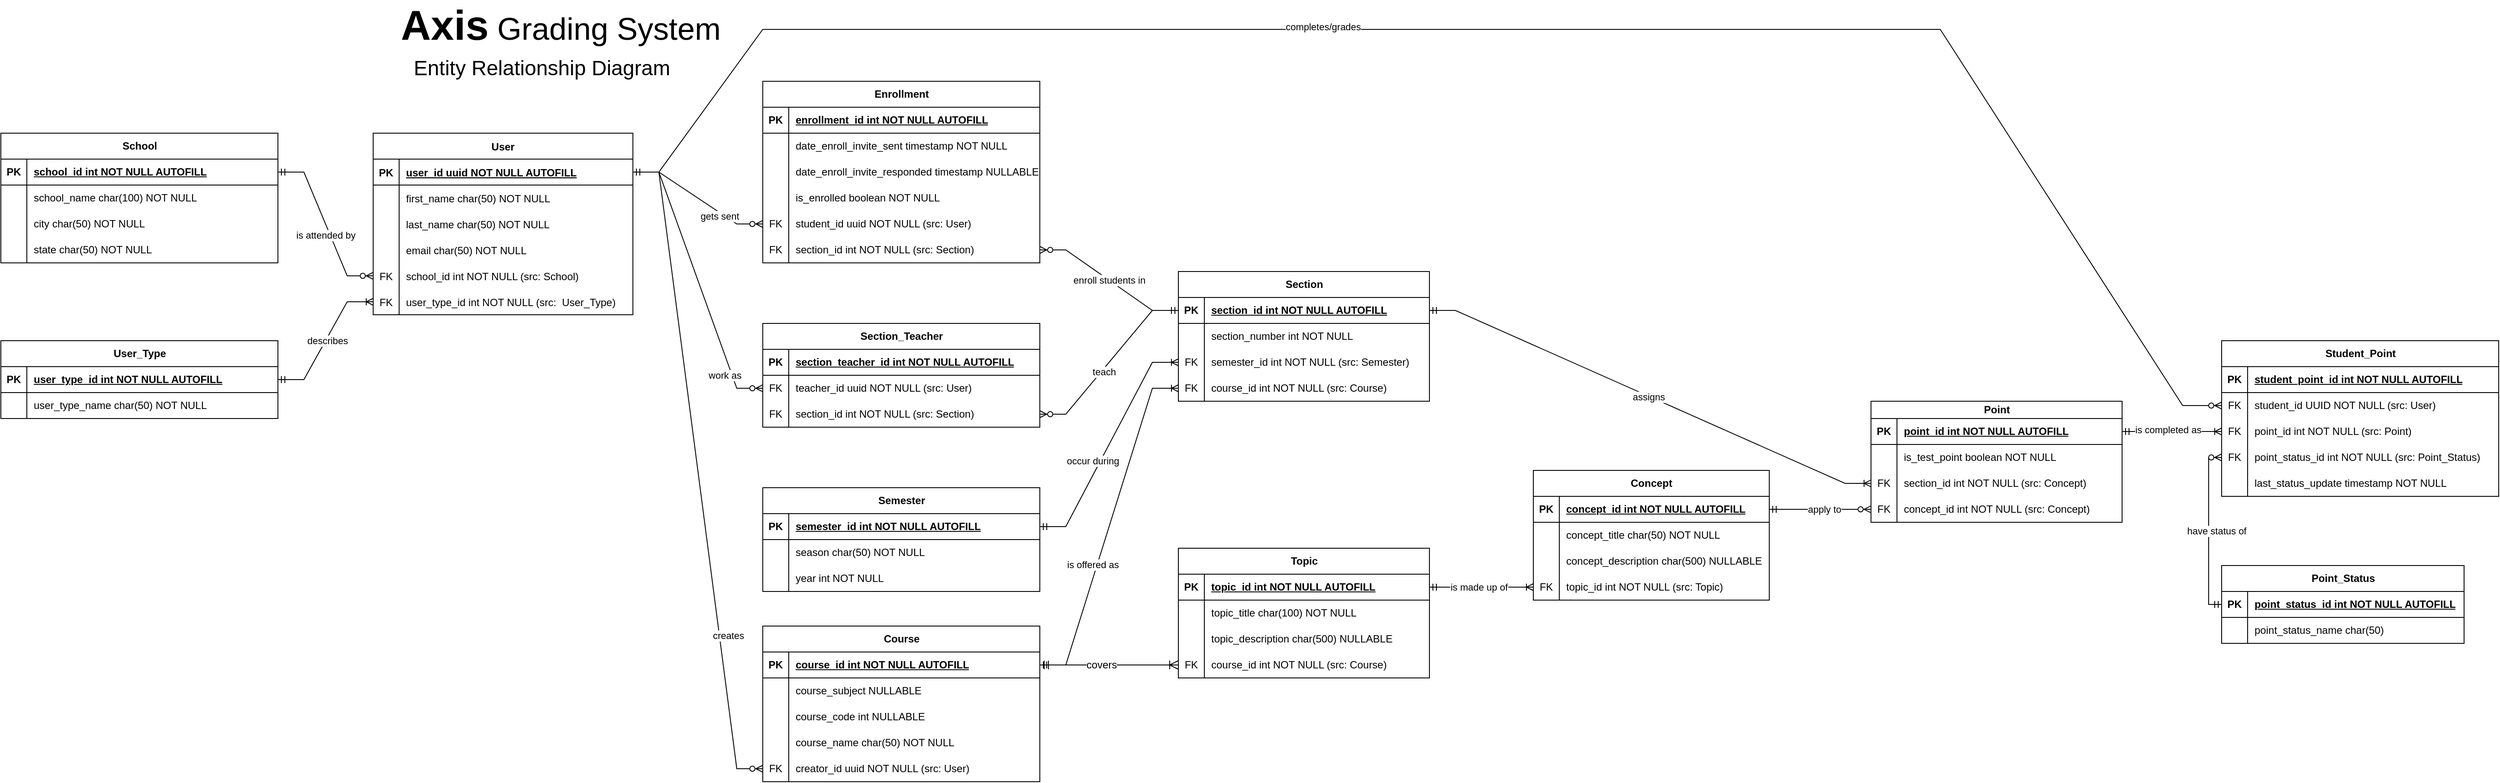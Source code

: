 <mxfile version="26.0.14">
  <diagram id="R2lEEEUBdFMjLlhIrx00" name="Page-1">
    <mxGraphModel dx="2023" dy="1232" grid="1" gridSize="10" guides="1" tooltips="1" connect="1" arrows="1" fold="1" page="1" pageScale="1" pageWidth="850" pageHeight="1100" math="0" shadow="0" extFonts="Permanent Marker^https://fonts.googleapis.com/css?family=Permanent+Marker">
      <root>
        <mxCell id="0" />
        <mxCell id="1" parent="0" />
        <mxCell id="C-vyLk0tnHw3VtMMgP7b-23" value="User" style="shape=table;startSize=30;container=1;collapsible=1;childLayout=tableLayout;fixedRows=1;rowLines=0;fontStyle=1;align=center;resizeLast=1;" parent="1" vertex="1">
          <mxGeometry x="-10" y="160" width="300" height="210" as="geometry" />
        </mxCell>
        <mxCell id="C-vyLk0tnHw3VtMMgP7b-24" value="" style="shape=partialRectangle;collapsible=0;dropTarget=0;pointerEvents=0;fillColor=none;points=[[0,0.5],[1,0.5]];portConstraint=eastwest;top=0;left=0;right=0;bottom=1;" parent="C-vyLk0tnHw3VtMMgP7b-23" vertex="1">
          <mxGeometry y="30" width="300" height="30" as="geometry" />
        </mxCell>
        <mxCell id="C-vyLk0tnHw3VtMMgP7b-25" value="PK" style="shape=partialRectangle;overflow=hidden;connectable=0;fillColor=none;top=0;left=0;bottom=0;right=0;fontStyle=1;" parent="C-vyLk0tnHw3VtMMgP7b-24" vertex="1">
          <mxGeometry width="30" height="30" as="geometry">
            <mxRectangle width="30" height="30" as="alternateBounds" />
          </mxGeometry>
        </mxCell>
        <mxCell id="C-vyLk0tnHw3VtMMgP7b-26" value="user_id uuid NOT NULL AUTOFILL" style="shape=partialRectangle;overflow=hidden;connectable=0;fillColor=none;top=0;left=0;bottom=0;right=0;align=left;spacingLeft=6;fontStyle=5;" parent="C-vyLk0tnHw3VtMMgP7b-24" vertex="1">
          <mxGeometry x="30" width="270" height="30" as="geometry">
            <mxRectangle width="270" height="30" as="alternateBounds" />
          </mxGeometry>
        </mxCell>
        <mxCell id="C-vyLk0tnHw3VtMMgP7b-27" value="" style="shape=partialRectangle;collapsible=0;dropTarget=0;pointerEvents=0;fillColor=none;points=[[0,0.5],[1,0.5]];portConstraint=eastwest;top=0;left=0;right=0;bottom=0;" parent="C-vyLk0tnHw3VtMMgP7b-23" vertex="1">
          <mxGeometry y="60" width="300" height="30" as="geometry" />
        </mxCell>
        <mxCell id="C-vyLk0tnHw3VtMMgP7b-28" value="" style="shape=partialRectangle;overflow=hidden;connectable=0;fillColor=none;top=0;left=0;bottom=0;right=0;" parent="C-vyLk0tnHw3VtMMgP7b-27" vertex="1">
          <mxGeometry width="30" height="30" as="geometry">
            <mxRectangle width="30" height="30" as="alternateBounds" />
          </mxGeometry>
        </mxCell>
        <mxCell id="C-vyLk0tnHw3VtMMgP7b-29" value="first_name char(50) NOT NULL" style="shape=partialRectangle;overflow=hidden;connectable=0;fillColor=none;top=0;left=0;bottom=0;right=0;align=left;spacingLeft=6;" parent="C-vyLk0tnHw3VtMMgP7b-27" vertex="1">
          <mxGeometry x="30" width="270" height="30" as="geometry">
            <mxRectangle width="270" height="30" as="alternateBounds" />
          </mxGeometry>
        </mxCell>
        <mxCell id="Z-d-56PFhh3GTYc2f6EE-4" value="" style="shape=partialRectangle;collapsible=0;dropTarget=0;pointerEvents=0;fillColor=none;points=[[0,0.5],[1,0.5]];portConstraint=eastwest;top=0;left=0;right=0;bottom=0;" parent="C-vyLk0tnHw3VtMMgP7b-23" vertex="1">
          <mxGeometry y="90" width="300" height="30" as="geometry" />
        </mxCell>
        <mxCell id="Z-d-56PFhh3GTYc2f6EE-5" value="" style="shape=partialRectangle;overflow=hidden;connectable=0;fillColor=none;top=0;left=0;bottom=0;right=0;" parent="Z-d-56PFhh3GTYc2f6EE-4" vertex="1">
          <mxGeometry width="30" height="30" as="geometry">
            <mxRectangle width="30" height="30" as="alternateBounds" />
          </mxGeometry>
        </mxCell>
        <mxCell id="Z-d-56PFhh3GTYc2f6EE-6" value="last_name char(50) NOT NULL" style="shape=partialRectangle;overflow=hidden;connectable=0;fillColor=none;top=0;left=0;bottom=0;right=0;align=left;spacingLeft=6;" parent="Z-d-56PFhh3GTYc2f6EE-4" vertex="1">
          <mxGeometry x="30" width="270" height="30" as="geometry">
            <mxRectangle width="270" height="30" as="alternateBounds" />
          </mxGeometry>
        </mxCell>
        <mxCell id="Z-d-56PFhh3GTYc2f6EE-7" value="" style="shape=partialRectangle;collapsible=0;dropTarget=0;pointerEvents=0;fillColor=none;points=[[0,0.5],[1,0.5]];portConstraint=eastwest;top=0;left=0;right=0;bottom=0;" parent="C-vyLk0tnHw3VtMMgP7b-23" vertex="1">
          <mxGeometry y="120" width="300" height="30" as="geometry" />
        </mxCell>
        <mxCell id="Z-d-56PFhh3GTYc2f6EE-8" value="" style="shape=partialRectangle;overflow=hidden;connectable=0;fillColor=none;top=0;left=0;bottom=0;right=0;" parent="Z-d-56PFhh3GTYc2f6EE-7" vertex="1">
          <mxGeometry width="30" height="30" as="geometry">
            <mxRectangle width="30" height="30" as="alternateBounds" />
          </mxGeometry>
        </mxCell>
        <mxCell id="Z-d-56PFhh3GTYc2f6EE-9" value="email char(50) NOT NULL" style="shape=partialRectangle;overflow=hidden;connectable=0;fillColor=none;top=0;left=0;bottom=0;right=0;align=left;spacingLeft=6;" parent="Z-d-56PFhh3GTYc2f6EE-7" vertex="1">
          <mxGeometry x="30" width="270" height="30" as="geometry">
            <mxRectangle width="270" height="30" as="alternateBounds" />
          </mxGeometry>
        </mxCell>
        <mxCell id="sfZBAsEWh2MTUG-7i0a9-5" value="" style="shape=partialRectangle;collapsible=0;dropTarget=0;pointerEvents=0;fillColor=none;points=[[0,0.5],[1,0.5]];portConstraint=eastwest;top=0;left=0;right=0;bottom=0;" parent="C-vyLk0tnHw3VtMMgP7b-23" vertex="1">
          <mxGeometry y="150" width="300" height="30" as="geometry" />
        </mxCell>
        <mxCell id="sfZBAsEWh2MTUG-7i0a9-6" value="FK" style="shape=partialRectangle;overflow=hidden;connectable=0;fillColor=none;top=0;left=0;bottom=0;right=0;" parent="sfZBAsEWh2MTUG-7i0a9-5" vertex="1">
          <mxGeometry width="30" height="30" as="geometry">
            <mxRectangle width="30" height="30" as="alternateBounds" />
          </mxGeometry>
        </mxCell>
        <mxCell id="sfZBAsEWh2MTUG-7i0a9-7" value="school_id int NOT NULL (src: School)" style="shape=partialRectangle;overflow=hidden;connectable=0;fillColor=none;top=0;left=0;bottom=0;right=0;align=left;spacingLeft=6;" parent="sfZBAsEWh2MTUG-7i0a9-5" vertex="1">
          <mxGeometry x="30" width="270" height="30" as="geometry">
            <mxRectangle width="270" height="30" as="alternateBounds" />
          </mxGeometry>
        </mxCell>
        <mxCell id="sfZBAsEWh2MTUG-7i0a9-8" value="" style="shape=partialRectangle;collapsible=0;dropTarget=0;pointerEvents=0;fillColor=none;points=[[0,0.5],[1,0.5]];portConstraint=eastwest;top=0;left=0;right=0;bottom=0;" parent="C-vyLk0tnHw3VtMMgP7b-23" vertex="1">
          <mxGeometry y="180" width="300" height="30" as="geometry" />
        </mxCell>
        <mxCell id="sfZBAsEWh2MTUG-7i0a9-9" value="FK" style="shape=partialRectangle;overflow=hidden;connectable=0;fillColor=none;top=0;left=0;bottom=0;right=0;" parent="sfZBAsEWh2MTUG-7i0a9-8" vertex="1">
          <mxGeometry width="30" height="30" as="geometry">
            <mxRectangle width="30" height="30" as="alternateBounds" />
          </mxGeometry>
        </mxCell>
        <mxCell id="sfZBAsEWh2MTUG-7i0a9-10" value="user_type_id int NOT NULL (src:  User_Type)" style="shape=partialRectangle;overflow=hidden;connectable=0;fillColor=none;top=0;left=0;bottom=0;right=0;align=left;spacingLeft=6;" parent="sfZBAsEWh2MTUG-7i0a9-8" vertex="1">
          <mxGeometry x="30" width="270" height="30" as="geometry">
            <mxRectangle width="270" height="30" as="alternateBounds" />
          </mxGeometry>
        </mxCell>
        <mxCell id="Z-d-56PFhh3GTYc2f6EE-23" value="School" style="shape=table;startSize=30;container=1;collapsible=1;childLayout=tableLayout;fixedRows=1;rowLines=0;fontStyle=1;align=center;resizeLast=1;html=1;" parent="1" vertex="1">
          <mxGeometry x="-440" y="160" width="320" height="150" as="geometry" />
        </mxCell>
        <mxCell id="Z-d-56PFhh3GTYc2f6EE-24" value="" style="shape=tableRow;horizontal=0;startSize=0;swimlaneHead=0;swimlaneBody=0;fillColor=none;collapsible=0;dropTarget=0;points=[[0,0.5],[1,0.5]];portConstraint=eastwest;top=0;left=0;right=0;bottom=1;" parent="Z-d-56PFhh3GTYc2f6EE-23" vertex="1">
          <mxGeometry y="30" width="320" height="30" as="geometry" />
        </mxCell>
        <mxCell id="Z-d-56PFhh3GTYc2f6EE-25" value="PK" style="shape=partialRectangle;connectable=0;fillColor=none;top=0;left=0;bottom=0;right=0;fontStyle=1;overflow=hidden;whiteSpace=wrap;html=1;" parent="Z-d-56PFhh3GTYc2f6EE-24" vertex="1">
          <mxGeometry width="30" height="30" as="geometry">
            <mxRectangle width="30" height="30" as="alternateBounds" />
          </mxGeometry>
        </mxCell>
        <mxCell id="Z-d-56PFhh3GTYc2f6EE-26" value="school_id int NOT NULL AUTOFILL" style="shape=partialRectangle;connectable=0;fillColor=none;top=0;left=0;bottom=0;right=0;align=left;spacingLeft=6;fontStyle=5;overflow=hidden;whiteSpace=wrap;html=1;strokeColor=default;" parent="Z-d-56PFhh3GTYc2f6EE-24" vertex="1">
          <mxGeometry x="30" width="290" height="30" as="geometry">
            <mxRectangle width="290" height="30" as="alternateBounds" />
          </mxGeometry>
        </mxCell>
        <mxCell id="Z-d-56PFhh3GTYc2f6EE-30" value="" style="shape=tableRow;horizontal=0;startSize=0;swimlaneHead=0;swimlaneBody=0;fillColor=none;collapsible=0;dropTarget=0;points=[[0,0.5],[1,0.5]];portConstraint=eastwest;top=0;left=0;right=0;bottom=0;" parent="Z-d-56PFhh3GTYc2f6EE-23" vertex="1">
          <mxGeometry y="60" width="320" height="30" as="geometry" />
        </mxCell>
        <mxCell id="Z-d-56PFhh3GTYc2f6EE-31" value="" style="shape=partialRectangle;connectable=0;fillColor=none;top=0;left=0;bottom=0;right=0;editable=1;overflow=hidden;whiteSpace=wrap;html=1;" parent="Z-d-56PFhh3GTYc2f6EE-30" vertex="1">
          <mxGeometry width="30" height="30" as="geometry">
            <mxRectangle width="30" height="30" as="alternateBounds" />
          </mxGeometry>
        </mxCell>
        <mxCell id="Z-d-56PFhh3GTYc2f6EE-32" value="school_name char(100) NOT NULL" style="shape=partialRectangle;connectable=0;fillColor=none;top=0;left=0;bottom=0;right=0;align=left;spacingLeft=6;overflow=hidden;whiteSpace=wrap;html=1;" parent="Z-d-56PFhh3GTYc2f6EE-30" vertex="1">
          <mxGeometry x="30" width="290" height="30" as="geometry">
            <mxRectangle width="290" height="30" as="alternateBounds" />
          </mxGeometry>
        </mxCell>
        <mxCell id="Z-d-56PFhh3GTYc2f6EE-33" value="" style="shape=tableRow;horizontal=0;startSize=0;swimlaneHead=0;swimlaneBody=0;fillColor=none;collapsible=0;dropTarget=0;points=[[0,0.5],[1,0.5]];portConstraint=eastwest;top=0;left=0;right=0;bottom=0;" parent="Z-d-56PFhh3GTYc2f6EE-23" vertex="1">
          <mxGeometry y="90" width="320" height="30" as="geometry" />
        </mxCell>
        <mxCell id="Z-d-56PFhh3GTYc2f6EE-34" value="" style="shape=partialRectangle;connectable=0;fillColor=none;top=0;left=0;bottom=0;right=0;editable=1;overflow=hidden;whiteSpace=wrap;html=1;" parent="Z-d-56PFhh3GTYc2f6EE-33" vertex="1">
          <mxGeometry width="30" height="30" as="geometry">
            <mxRectangle width="30" height="30" as="alternateBounds" />
          </mxGeometry>
        </mxCell>
        <mxCell id="Z-d-56PFhh3GTYc2f6EE-35" value="city char(50) NOT NULL" style="shape=partialRectangle;connectable=0;fillColor=none;top=0;left=0;bottom=0;right=0;align=left;spacingLeft=6;overflow=hidden;whiteSpace=wrap;html=1;" parent="Z-d-56PFhh3GTYc2f6EE-33" vertex="1">
          <mxGeometry x="30" width="290" height="30" as="geometry">
            <mxRectangle width="290" height="30" as="alternateBounds" />
          </mxGeometry>
        </mxCell>
        <mxCell id="Z-d-56PFhh3GTYc2f6EE-36" value="" style="shape=tableRow;horizontal=0;startSize=0;swimlaneHead=0;swimlaneBody=0;fillColor=none;collapsible=0;dropTarget=0;points=[[0,0.5],[1,0.5]];portConstraint=eastwest;top=0;left=0;right=0;bottom=0;" parent="Z-d-56PFhh3GTYc2f6EE-23" vertex="1">
          <mxGeometry y="120" width="320" height="30" as="geometry" />
        </mxCell>
        <mxCell id="Z-d-56PFhh3GTYc2f6EE-37" value="" style="shape=partialRectangle;connectable=0;fillColor=none;top=0;left=0;bottom=0;right=0;editable=1;overflow=hidden;whiteSpace=wrap;html=1;" parent="Z-d-56PFhh3GTYc2f6EE-36" vertex="1">
          <mxGeometry width="30" height="30" as="geometry">
            <mxRectangle width="30" height="30" as="alternateBounds" />
          </mxGeometry>
        </mxCell>
        <mxCell id="Z-d-56PFhh3GTYc2f6EE-38" value="state char(50) NOT NULL" style="shape=partialRectangle;connectable=0;fillColor=none;top=0;left=0;bottom=0;right=0;align=left;spacingLeft=6;overflow=hidden;whiteSpace=wrap;html=1;" parent="Z-d-56PFhh3GTYc2f6EE-36" vertex="1">
          <mxGeometry x="30" width="290" height="30" as="geometry">
            <mxRectangle width="290" height="30" as="alternateBounds" />
          </mxGeometry>
        </mxCell>
        <mxCell id="Z-d-56PFhh3GTYc2f6EE-39" value="&lt;font style=&quot;font-size: 24px;&quot;&gt;Entity Relationship Diagram&lt;/font&gt;" style="text;html=1;align=center;verticalAlign=middle;whiteSpace=wrap;rounded=0;" parent="1" vertex="1">
          <mxGeometry y="70" width="370" height="30" as="geometry" />
        </mxCell>
        <mxCell id="Z-d-56PFhh3GTYc2f6EE-40" value="" style="edgeStyle=entityRelationEdgeStyle;fontSize=12;html=1;endArrow=ERzeroToMany;startArrow=ERmandOne;rounded=0;exitX=1;exitY=0.5;exitDx=0;exitDy=0;entryX=0;entryY=0.5;entryDx=0;entryDy=0;" parent="1" source="Z-d-56PFhh3GTYc2f6EE-24" target="sfZBAsEWh2MTUG-7i0a9-5" edge="1">
          <mxGeometry width="100" height="100" relative="1" as="geometry">
            <mxPoint x="380" y="400" as="sourcePoint" />
            <mxPoint y="720" as="targetPoint" />
          </mxGeometry>
        </mxCell>
        <mxCell id="Z-d-56PFhh3GTYc2f6EE-41" value="is attended by" style="edgeLabel;html=1;align=center;verticalAlign=middle;resizable=0;points=[];" parent="Z-d-56PFhh3GTYc2f6EE-40" vertex="1" connectable="0">
          <mxGeometry x="-0.143" y="1" relative="1" as="geometry">
            <mxPoint x="4" y="26" as="offset" />
          </mxGeometry>
        </mxCell>
        <mxCell id="Z-d-56PFhh3GTYc2f6EE-42" value="Semester" style="shape=table;startSize=30;container=1;collapsible=1;childLayout=tableLayout;fixedRows=1;rowLines=0;fontStyle=1;align=center;resizeLast=1;html=1;" parent="1" vertex="1">
          <mxGeometry x="440" y="570" width="320" height="120" as="geometry" />
        </mxCell>
        <mxCell id="Z-d-56PFhh3GTYc2f6EE-43" value="" style="shape=tableRow;horizontal=0;startSize=0;swimlaneHead=0;swimlaneBody=0;fillColor=none;collapsible=0;dropTarget=0;points=[[0,0.5],[1,0.5]];portConstraint=eastwest;top=0;left=0;right=0;bottom=1;" parent="Z-d-56PFhh3GTYc2f6EE-42" vertex="1">
          <mxGeometry y="30" width="320" height="30" as="geometry" />
        </mxCell>
        <mxCell id="Z-d-56PFhh3GTYc2f6EE-44" value="PK" style="shape=partialRectangle;connectable=0;fillColor=none;top=0;left=0;bottom=0;right=0;fontStyle=1;overflow=hidden;whiteSpace=wrap;html=1;" parent="Z-d-56PFhh3GTYc2f6EE-43" vertex="1">
          <mxGeometry width="30" height="30" as="geometry">
            <mxRectangle width="30" height="30" as="alternateBounds" />
          </mxGeometry>
        </mxCell>
        <mxCell id="Z-d-56PFhh3GTYc2f6EE-45" value="semester_id int NOT NULL AUTOFILL" style="shape=partialRectangle;connectable=0;fillColor=none;top=0;left=0;bottom=0;right=0;align=left;spacingLeft=6;fontStyle=5;overflow=hidden;whiteSpace=wrap;html=1;" parent="Z-d-56PFhh3GTYc2f6EE-43" vertex="1">
          <mxGeometry x="30" width="290" height="30" as="geometry">
            <mxRectangle width="290" height="30" as="alternateBounds" />
          </mxGeometry>
        </mxCell>
        <mxCell id="Z-d-56PFhh3GTYc2f6EE-46" value="" style="shape=tableRow;horizontal=0;startSize=0;swimlaneHead=0;swimlaneBody=0;fillColor=none;collapsible=0;dropTarget=0;points=[[0,0.5],[1,0.5]];portConstraint=eastwest;top=0;left=0;right=0;bottom=0;" parent="Z-d-56PFhh3GTYc2f6EE-42" vertex="1">
          <mxGeometry y="60" width="320" height="30" as="geometry" />
        </mxCell>
        <mxCell id="Z-d-56PFhh3GTYc2f6EE-47" value="" style="shape=partialRectangle;connectable=0;fillColor=none;top=0;left=0;bottom=0;right=0;editable=1;overflow=hidden;whiteSpace=wrap;html=1;" parent="Z-d-56PFhh3GTYc2f6EE-46" vertex="1">
          <mxGeometry width="30" height="30" as="geometry">
            <mxRectangle width="30" height="30" as="alternateBounds" />
          </mxGeometry>
        </mxCell>
        <mxCell id="Z-d-56PFhh3GTYc2f6EE-48" value="season char(50) NOT NULL" style="shape=partialRectangle;connectable=0;fillColor=none;top=0;left=0;bottom=0;right=0;align=left;spacingLeft=6;overflow=hidden;whiteSpace=wrap;html=1;" parent="Z-d-56PFhh3GTYc2f6EE-46" vertex="1">
          <mxGeometry x="30" width="290" height="30" as="geometry">
            <mxRectangle width="290" height="30" as="alternateBounds" />
          </mxGeometry>
        </mxCell>
        <mxCell id="Z-d-56PFhh3GTYc2f6EE-49" value="" style="shape=tableRow;horizontal=0;startSize=0;swimlaneHead=0;swimlaneBody=0;fillColor=none;collapsible=0;dropTarget=0;points=[[0,0.5],[1,0.5]];portConstraint=eastwest;top=0;left=0;right=0;bottom=0;" parent="Z-d-56PFhh3GTYc2f6EE-42" vertex="1">
          <mxGeometry y="90" width="320" height="30" as="geometry" />
        </mxCell>
        <mxCell id="Z-d-56PFhh3GTYc2f6EE-50" value="" style="shape=partialRectangle;connectable=0;fillColor=none;top=0;left=0;bottom=0;right=0;editable=1;overflow=hidden;whiteSpace=wrap;html=1;" parent="Z-d-56PFhh3GTYc2f6EE-49" vertex="1">
          <mxGeometry width="30" height="30" as="geometry">
            <mxRectangle width="30" height="30" as="alternateBounds" />
          </mxGeometry>
        </mxCell>
        <mxCell id="Z-d-56PFhh3GTYc2f6EE-51" value="year int NOT NULL" style="shape=partialRectangle;connectable=0;fillColor=none;top=0;left=0;bottom=0;right=0;align=left;spacingLeft=6;overflow=hidden;whiteSpace=wrap;html=1;" parent="Z-d-56PFhh3GTYc2f6EE-49" vertex="1">
          <mxGeometry x="30" width="290" height="30" as="geometry">
            <mxRectangle width="290" height="30" as="alternateBounds" />
          </mxGeometry>
        </mxCell>
        <mxCell id="Z-d-56PFhh3GTYc2f6EE-55" value="Course" style="shape=table;startSize=30;container=1;collapsible=1;childLayout=tableLayout;fixedRows=1;rowLines=0;fontStyle=1;align=center;resizeLast=1;html=1;" parent="1" vertex="1">
          <mxGeometry x="440" y="730" width="320" height="180" as="geometry" />
        </mxCell>
        <mxCell id="Z-d-56PFhh3GTYc2f6EE-56" value="" style="shape=tableRow;horizontal=0;startSize=0;swimlaneHead=0;swimlaneBody=0;fillColor=none;collapsible=0;dropTarget=0;points=[[0,0.5],[1,0.5]];portConstraint=eastwest;top=0;left=0;right=0;bottom=1;" parent="Z-d-56PFhh3GTYc2f6EE-55" vertex="1">
          <mxGeometry y="30" width="320" height="30" as="geometry" />
        </mxCell>
        <mxCell id="Z-d-56PFhh3GTYc2f6EE-57" value="PK" style="shape=partialRectangle;connectable=0;fillColor=none;top=0;left=0;bottom=0;right=0;fontStyle=1;overflow=hidden;whiteSpace=wrap;html=1;" parent="Z-d-56PFhh3GTYc2f6EE-56" vertex="1">
          <mxGeometry width="30" height="30" as="geometry">
            <mxRectangle width="30" height="30" as="alternateBounds" />
          </mxGeometry>
        </mxCell>
        <mxCell id="Z-d-56PFhh3GTYc2f6EE-58" value="course_id int NOT NULL AUTOFILL" style="shape=partialRectangle;connectable=0;fillColor=none;top=0;left=0;bottom=0;right=0;align=left;spacingLeft=6;fontStyle=5;overflow=hidden;whiteSpace=wrap;html=1;" parent="Z-d-56PFhh3GTYc2f6EE-56" vertex="1">
          <mxGeometry x="30" width="290" height="30" as="geometry">
            <mxRectangle width="290" height="30" as="alternateBounds" />
          </mxGeometry>
        </mxCell>
        <mxCell id="Z-d-56PFhh3GTYc2f6EE-59" value="" style="shape=tableRow;horizontal=0;startSize=0;swimlaneHead=0;swimlaneBody=0;fillColor=none;collapsible=0;dropTarget=0;points=[[0,0.5],[1,0.5]];portConstraint=eastwest;top=0;left=0;right=0;bottom=0;" parent="Z-d-56PFhh3GTYc2f6EE-55" vertex="1">
          <mxGeometry y="60" width="320" height="30" as="geometry" />
        </mxCell>
        <mxCell id="Z-d-56PFhh3GTYc2f6EE-60" value="" style="shape=partialRectangle;connectable=0;fillColor=none;top=0;left=0;bottom=0;right=0;editable=1;overflow=hidden;whiteSpace=wrap;html=1;" parent="Z-d-56PFhh3GTYc2f6EE-59" vertex="1">
          <mxGeometry width="30" height="30" as="geometry">
            <mxRectangle width="30" height="30" as="alternateBounds" />
          </mxGeometry>
        </mxCell>
        <mxCell id="Z-d-56PFhh3GTYc2f6EE-61" value="course_subject NULLABLE" style="shape=partialRectangle;connectable=0;fillColor=none;top=0;left=0;bottom=0;right=0;align=left;spacingLeft=6;overflow=hidden;whiteSpace=wrap;html=1;" parent="Z-d-56PFhh3GTYc2f6EE-59" vertex="1">
          <mxGeometry x="30" width="290" height="30" as="geometry">
            <mxRectangle width="290" height="30" as="alternateBounds" />
          </mxGeometry>
        </mxCell>
        <mxCell id="Z-d-56PFhh3GTYc2f6EE-62" value="" style="shape=tableRow;horizontal=0;startSize=0;swimlaneHead=0;swimlaneBody=0;fillColor=none;collapsible=0;dropTarget=0;points=[[0,0.5],[1,0.5]];portConstraint=eastwest;top=0;left=0;right=0;bottom=0;" parent="Z-d-56PFhh3GTYc2f6EE-55" vertex="1">
          <mxGeometry y="90" width="320" height="30" as="geometry" />
        </mxCell>
        <mxCell id="Z-d-56PFhh3GTYc2f6EE-63" value="" style="shape=partialRectangle;connectable=0;fillColor=none;top=0;left=0;bottom=0;right=0;editable=1;overflow=hidden;whiteSpace=wrap;html=1;" parent="Z-d-56PFhh3GTYc2f6EE-62" vertex="1">
          <mxGeometry width="30" height="30" as="geometry">
            <mxRectangle width="30" height="30" as="alternateBounds" />
          </mxGeometry>
        </mxCell>
        <mxCell id="Z-d-56PFhh3GTYc2f6EE-64" value="course_code int NULLABLE" style="shape=partialRectangle;connectable=0;fillColor=none;top=0;left=0;bottom=0;right=0;align=left;spacingLeft=6;overflow=hidden;whiteSpace=wrap;html=1;" parent="Z-d-56PFhh3GTYc2f6EE-62" vertex="1">
          <mxGeometry x="30" width="290" height="30" as="geometry">
            <mxRectangle width="290" height="30" as="alternateBounds" />
          </mxGeometry>
        </mxCell>
        <mxCell id="sfZBAsEWh2MTUG-7i0a9-73" value="" style="shape=tableRow;horizontal=0;startSize=0;swimlaneHead=0;swimlaneBody=0;fillColor=none;collapsible=0;dropTarget=0;points=[[0,0.5],[1,0.5]];portConstraint=eastwest;top=0;left=0;right=0;bottom=0;" parent="Z-d-56PFhh3GTYc2f6EE-55" vertex="1">
          <mxGeometry y="120" width="320" height="30" as="geometry" />
        </mxCell>
        <mxCell id="sfZBAsEWh2MTUG-7i0a9-74" value="" style="shape=partialRectangle;connectable=0;fillColor=none;top=0;left=0;bottom=0;right=0;editable=1;overflow=hidden;whiteSpace=wrap;html=1;" parent="sfZBAsEWh2MTUG-7i0a9-73" vertex="1">
          <mxGeometry width="30" height="30" as="geometry">
            <mxRectangle width="30" height="30" as="alternateBounds" />
          </mxGeometry>
        </mxCell>
        <mxCell id="sfZBAsEWh2MTUG-7i0a9-75" value="course_name char(50) NOT NULL" style="shape=partialRectangle;connectable=0;fillColor=none;top=0;left=0;bottom=0;right=0;align=left;spacingLeft=6;overflow=hidden;whiteSpace=wrap;html=1;" parent="sfZBAsEWh2MTUG-7i0a9-73" vertex="1">
          <mxGeometry x="30" width="290" height="30" as="geometry">
            <mxRectangle width="290" height="30" as="alternateBounds" />
          </mxGeometry>
        </mxCell>
        <mxCell id="KNX3QRS6JFhV2RwggZ4B-4" value="" style="shape=tableRow;horizontal=0;startSize=0;swimlaneHead=0;swimlaneBody=0;fillColor=none;collapsible=0;dropTarget=0;points=[[0,0.5],[1,0.5]];portConstraint=eastwest;top=0;left=0;right=0;bottom=0;" vertex="1" parent="Z-d-56PFhh3GTYc2f6EE-55">
          <mxGeometry y="150" width="320" height="30" as="geometry" />
        </mxCell>
        <mxCell id="KNX3QRS6JFhV2RwggZ4B-5" value="FK" style="shape=partialRectangle;connectable=0;fillColor=none;top=0;left=0;bottom=0;right=0;editable=1;overflow=hidden;whiteSpace=wrap;html=1;" vertex="1" parent="KNX3QRS6JFhV2RwggZ4B-4">
          <mxGeometry width="30" height="30" as="geometry">
            <mxRectangle width="30" height="30" as="alternateBounds" />
          </mxGeometry>
        </mxCell>
        <mxCell id="KNX3QRS6JFhV2RwggZ4B-6" value="creator_id uuid NOT NULL (src: User)" style="shape=partialRectangle;connectable=0;fillColor=none;top=0;left=0;bottom=0;right=0;align=left;spacingLeft=6;overflow=hidden;whiteSpace=wrap;html=1;" vertex="1" parent="KNX3QRS6JFhV2RwggZ4B-4">
          <mxGeometry x="30" width="290" height="30" as="geometry">
            <mxRectangle width="290" height="30" as="alternateBounds" />
          </mxGeometry>
        </mxCell>
        <mxCell id="Z-d-56PFhh3GTYc2f6EE-76" value="Section" style="shape=table;startSize=30;container=1;collapsible=1;childLayout=tableLayout;fixedRows=1;rowLines=0;fontStyle=1;align=center;resizeLast=1;html=1;" parent="1" vertex="1">
          <mxGeometry x="920" y="320" width="290" height="150" as="geometry" />
        </mxCell>
        <mxCell id="Z-d-56PFhh3GTYc2f6EE-77" value="" style="shape=tableRow;horizontal=0;startSize=0;swimlaneHead=0;swimlaneBody=0;fillColor=none;collapsible=0;dropTarget=0;points=[[0,0.5],[1,0.5]];portConstraint=eastwest;top=0;left=0;right=0;bottom=1;" parent="Z-d-56PFhh3GTYc2f6EE-76" vertex="1">
          <mxGeometry y="30" width="290" height="30" as="geometry" />
        </mxCell>
        <mxCell id="Z-d-56PFhh3GTYc2f6EE-78" value="PK" style="shape=partialRectangle;connectable=0;fillColor=none;top=0;left=0;bottom=0;right=0;fontStyle=1;overflow=hidden;whiteSpace=wrap;html=1;" parent="Z-d-56PFhh3GTYc2f6EE-77" vertex="1">
          <mxGeometry width="30" height="30" as="geometry">
            <mxRectangle width="30" height="30" as="alternateBounds" />
          </mxGeometry>
        </mxCell>
        <mxCell id="Z-d-56PFhh3GTYc2f6EE-79" value="section_id int NOT NULL AUTOFILL" style="shape=partialRectangle;connectable=0;fillColor=none;top=0;left=0;bottom=0;right=0;align=left;spacingLeft=6;fontStyle=5;overflow=hidden;whiteSpace=wrap;html=1;" parent="Z-d-56PFhh3GTYc2f6EE-77" vertex="1">
          <mxGeometry x="30" width="260" height="30" as="geometry">
            <mxRectangle width="260" height="30" as="alternateBounds" />
          </mxGeometry>
        </mxCell>
        <mxCell id="Z-d-56PFhh3GTYc2f6EE-80" value="" style="shape=tableRow;horizontal=0;startSize=0;swimlaneHead=0;swimlaneBody=0;fillColor=none;collapsible=0;dropTarget=0;points=[[0,0.5],[1,0.5]];portConstraint=eastwest;top=0;left=0;right=0;bottom=0;" parent="Z-d-56PFhh3GTYc2f6EE-76" vertex="1">
          <mxGeometry y="60" width="290" height="30" as="geometry" />
        </mxCell>
        <mxCell id="Z-d-56PFhh3GTYc2f6EE-81" value="" style="shape=partialRectangle;connectable=0;fillColor=none;top=0;left=0;bottom=0;right=0;editable=1;overflow=hidden;whiteSpace=wrap;html=1;" parent="Z-d-56PFhh3GTYc2f6EE-80" vertex="1">
          <mxGeometry width="30" height="30" as="geometry">
            <mxRectangle width="30" height="30" as="alternateBounds" />
          </mxGeometry>
        </mxCell>
        <mxCell id="Z-d-56PFhh3GTYc2f6EE-82" value="section_number int NOT NULL" style="shape=partialRectangle;connectable=0;fillColor=none;top=0;left=0;bottom=0;right=0;align=left;spacingLeft=6;overflow=hidden;whiteSpace=wrap;html=1;" parent="Z-d-56PFhh3GTYc2f6EE-80" vertex="1">
          <mxGeometry x="30" width="260" height="30" as="geometry">
            <mxRectangle width="260" height="30" as="alternateBounds" />
          </mxGeometry>
        </mxCell>
        <mxCell id="Z-d-56PFhh3GTYc2f6EE-83" value="" style="shape=tableRow;horizontal=0;startSize=0;swimlaneHead=0;swimlaneBody=0;fillColor=none;collapsible=0;dropTarget=0;points=[[0,0.5],[1,0.5]];portConstraint=eastwest;top=0;left=0;right=0;bottom=0;" parent="Z-d-56PFhh3GTYc2f6EE-76" vertex="1">
          <mxGeometry y="90" width="290" height="30" as="geometry" />
        </mxCell>
        <mxCell id="Z-d-56PFhh3GTYc2f6EE-84" value="FK" style="shape=partialRectangle;connectable=0;fillColor=none;top=0;left=0;bottom=0;right=0;editable=1;overflow=hidden;whiteSpace=wrap;html=1;" parent="Z-d-56PFhh3GTYc2f6EE-83" vertex="1">
          <mxGeometry width="30" height="30" as="geometry">
            <mxRectangle width="30" height="30" as="alternateBounds" />
          </mxGeometry>
        </mxCell>
        <mxCell id="Z-d-56PFhh3GTYc2f6EE-85" value="semester_id int NOT NULL (src: Semester)" style="shape=partialRectangle;connectable=0;fillColor=none;top=0;left=0;bottom=0;right=0;align=left;spacingLeft=6;overflow=hidden;whiteSpace=wrap;html=1;" parent="Z-d-56PFhh3GTYc2f6EE-83" vertex="1">
          <mxGeometry x="30" width="260" height="30" as="geometry">
            <mxRectangle width="260" height="30" as="alternateBounds" />
          </mxGeometry>
        </mxCell>
        <mxCell id="sfZBAsEWh2MTUG-7i0a9-63" value="" style="shape=tableRow;horizontal=0;startSize=0;swimlaneHead=0;swimlaneBody=0;fillColor=none;collapsible=0;dropTarget=0;points=[[0,0.5],[1,0.5]];portConstraint=eastwest;top=0;left=0;right=0;bottom=0;" parent="Z-d-56PFhh3GTYc2f6EE-76" vertex="1">
          <mxGeometry y="120" width="290" height="30" as="geometry" />
        </mxCell>
        <mxCell id="sfZBAsEWh2MTUG-7i0a9-64" value="FK" style="shape=partialRectangle;connectable=0;fillColor=none;top=0;left=0;bottom=0;right=0;editable=1;overflow=hidden;whiteSpace=wrap;html=1;" parent="sfZBAsEWh2MTUG-7i0a9-63" vertex="1">
          <mxGeometry width="30" height="30" as="geometry">
            <mxRectangle width="30" height="30" as="alternateBounds" />
          </mxGeometry>
        </mxCell>
        <mxCell id="sfZBAsEWh2MTUG-7i0a9-65" value="course_id int NOT NULL (src: Course)" style="shape=partialRectangle;connectable=0;fillColor=none;top=0;left=0;bottom=0;right=0;align=left;spacingLeft=6;overflow=hidden;whiteSpace=wrap;html=1;" parent="sfZBAsEWh2MTUG-7i0a9-63" vertex="1">
          <mxGeometry x="30" width="260" height="30" as="geometry">
            <mxRectangle width="260" height="30" as="alternateBounds" />
          </mxGeometry>
        </mxCell>
        <mxCell id="Z-d-56PFhh3GTYc2f6EE-89" value="" style="fontSize=12;html=1;endArrow=ERoneToMany;startArrow=ERmandOne;rounded=0;entryX=0;entryY=0.5;entryDx=0;entryDy=0;edgeStyle=entityRelationEdgeStyle;exitX=1;exitY=0.5;exitDx=0;exitDy=0;" parent="1" source="Z-d-56PFhh3GTYc2f6EE-56" target="sfZBAsEWh2MTUG-7i0a9-63" edge="1">
          <mxGeometry width="100" height="100" relative="1" as="geometry">
            <mxPoint x="940" y="1120" as="sourcePoint" />
            <mxPoint x="1039" y="470" as="targetPoint" />
          </mxGeometry>
        </mxCell>
        <mxCell id="Z-d-56PFhh3GTYc2f6EE-90" value="is offered as" style="edgeLabel;html=1;align=center;verticalAlign=middle;resizable=0;points=[];" parent="Z-d-56PFhh3GTYc2f6EE-89" vertex="1" connectable="0">
          <mxGeometry x="-0.186" relative="1" as="geometry">
            <mxPoint x="-8" y="9" as="offset" />
          </mxGeometry>
        </mxCell>
        <mxCell id="iHMJBlF9RZtRSDjJwfyk-1" value="User_Type" style="shape=table;startSize=30;container=1;collapsible=1;childLayout=tableLayout;fixedRows=1;rowLines=0;fontStyle=1;align=center;resizeLast=1;html=1;" parent="1" vertex="1">
          <mxGeometry x="-440" y="400" width="320" height="90" as="geometry" />
        </mxCell>
        <mxCell id="iHMJBlF9RZtRSDjJwfyk-2" value="" style="shape=tableRow;horizontal=0;startSize=0;swimlaneHead=0;swimlaneBody=0;fillColor=none;collapsible=0;dropTarget=0;points=[[0,0.5],[1,0.5]];portConstraint=eastwest;top=0;left=0;right=0;bottom=1;" parent="iHMJBlF9RZtRSDjJwfyk-1" vertex="1">
          <mxGeometry y="30" width="320" height="30" as="geometry" />
        </mxCell>
        <mxCell id="iHMJBlF9RZtRSDjJwfyk-3" value="PK" style="shape=partialRectangle;connectable=0;fillColor=none;top=0;left=0;bottom=0;right=0;fontStyle=1;overflow=hidden;whiteSpace=wrap;html=1;" parent="iHMJBlF9RZtRSDjJwfyk-2" vertex="1">
          <mxGeometry width="30" height="30" as="geometry">
            <mxRectangle width="30" height="30" as="alternateBounds" />
          </mxGeometry>
        </mxCell>
        <mxCell id="iHMJBlF9RZtRSDjJwfyk-4" value="user_type_id int NOT NULL AUTOFILL" style="shape=partialRectangle;connectable=0;fillColor=none;top=0;left=0;bottom=0;right=0;align=left;spacingLeft=6;fontStyle=5;overflow=hidden;whiteSpace=wrap;html=1;" parent="iHMJBlF9RZtRSDjJwfyk-2" vertex="1">
          <mxGeometry x="30" width="290" height="30" as="geometry">
            <mxRectangle width="290" height="30" as="alternateBounds" />
          </mxGeometry>
        </mxCell>
        <mxCell id="iHMJBlF9RZtRSDjJwfyk-5" value="" style="shape=tableRow;horizontal=0;startSize=0;swimlaneHead=0;swimlaneBody=0;fillColor=none;collapsible=0;dropTarget=0;points=[[0,0.5],[1,0.5]];portConstraint=eastwest;top=0;left=0;right=0;bottom=0;" parent="iHMJBlF9RZtRSDjJwfyk-1" vertex="1">
          <mxGeometry y="60" width="320" height="30" as="geometry" />
        </mxCell>
        <mxCell id="iHMJBlF9RZtRSDjJwfyk-6" value="" style="shape=partialRectangle;connectable=0;fillColor=none;top=0;left=0;bottom=0;right=0;editable=1;overflow=hidden;whiteSpace=wrap;html=1;" parent="iHMJBlF9RZtRSDjJwfyk-5" vertex="1">
          <mxGeometry width="30" height="30" as="geometry">
            <mxRectangle width="30" height="30" as="alternateBounds" />
          </mxGeometry>
        </mxCell>
        <mxCell id="iHMJBlF9RZtRSDjJwfyk-7" value="user_type_name char(50) NOT NULL" style="shape=partialRectangle;connectable=0;fillColor=none;top=0;left=0;bottom=0;right=0;align=left;spacingLeft=6;overflow=hidden;whiteSpace=wrap;html=1;" parent="iHMJBlF9RZtRSDjJwfyk-5" vertex="1">
          <mxGeometry x="30" width="290" height="30" as="geometry">
            <mxRectangle width="290" height="30" as="alternateBounds" />
          </mxGeometry>
        </mxCell>
        <mxCell id="iHMJBlF9RZtRSDjJwfyk-38" value="Topic" style="shape=table;startSize=30;container=1;collapsible=1;childLayout=tableLayout;fixedRows=1;rowLines=0;fontStyle=1;align=center;resizeLast=1;html=1;" parent="1" vertex="1">
          <mxGeometry x="920" y="640" width="290" height="150" as="geometry" />
        </mxCell>
        <mxCell id="iHMJBlF9RZtRSDjJwfyk-39" value="" style="shape=tableRow;horizontal=0;startSize=0;swimlaneHead=0;swimlaneBody=0;fillColor=none;collapsible=0;dropTarget=0;points=[[0,0.5],[1,0.5]];portConstraint=eastwest;top=0;left=0;right=0;bottom=1;" parent="iHMJBlF9RZtRSDjJwfyk-38" vertex="1">
          <mxGeometry y="30" width="290" height="30" as="geometry" />
        </mxCell>
        <mxCell id="iHMJBlF9RZtRSDjJwfyk-40" value="PK" style="shape=partialRectangle;connectable=0;fillColor=none;top=0;left=0;bottom=0;right=0;fontStyle=1;overflow=hidden;whiteSpace=wrap;html=1;" parent="iHMJBlF9RZtRSDjJwfyk-39" vertex="1">
          <mxGeometry width="30" height="30" as="geometry">
            <mxRectangle width="30" height="30" as="alternateBounds" />
          </mxGeometry>
        </mxCell>
        <mxCell id="iHMJBlF9RZtRSDjJwfyk-41" value="topic_id int NOT NULL AUTOFILL" style="shape=partialRectangle;connectable=0;fillColor=none;top=0;left=0;bottom=0;right=0;align=left;spacingLeft=6;fontStyle=5;overflow=hidden;whiteSpace=wrap;html=1;" parent="iHMJBlF9RZtRSDjJwfyk-39" vertex="1">
          <mxGeometry x="30" width="260" height="30" as="geometry">
            <mxRectangle width="260" height="30" as="alternateBounds" />
          </mxGeometry>
        </mxCell>
        <mxCell id="iHMJBlF9RZtRSDjJwfyk-42" value="" style="shape=tableRow;horizontal=0;startSize=0;swimlaneHead=0;swimlaneBody=0;fillColor=none;collapsible=0;dropTarget=0;points=[[0,0.5],[1,0.5]];portConstraint=eastwest;top=0;left=0;right=0;bottom=0;" parent="iHMJBlF9RZtRSDjJwfyk-38" vertex="1">
          <mxGeometry y="60" width="290" height="30" as="geometry" />
        </mxCell>
        <mxCell id="iHMJBlF9RZtRSDjJwfyk-43" value="" style="shape=partialRectangle;connectable=0;fillColor=none;top=0;left=0;bottom=0;right=0;editable=1;overflow=hidden;whiteSpace=wrap;html=1;" parent="iHMJBlF9RZtRSDjJwfyk-42" vertex="1">
          <mxGeometry width="30" height="30" as="geometry">
            <mxRectangle width="30" height="30" as="alternateBounds" />
          </mxGeometry>
        </mxCell>
        <mxCell id="iHMJBlF9RZtRSDjJwfyk-44" value="topic_title char(100) NOT NULL" style="shape=partialRectangle;connectable=0;fillColor=none;top=0;left=0;bottom=0;right=0;align=left;spacingLeft=6;overflow=hidden;whiteSpace=wrap;html=1;" parent="iHMJBlF9RZtRSDjJwfyk-42" vertex="1">
          <mxGeometry x="30" width="260" height="30" as="geometry">
            <mxRectangle width="260" height="30" as="alternateBounds" />
          </mxGeometry>
        </mxCell>
        <mxCell id="MiRZrBSjYLNryyCgi0R4-2" value="" style="shape=tableRow;horizontal=0;startSize=0;swimlaneHead=0;swimlaneBody=0;fillColor=none;collapsible=0;dropTarget=0;points=[[0,0.5],[1,0.5]];portConstraint=eastwest;top=0;left=0;right=0;bottom=0;" parent="iHMJBlF9RZtRSDjJwfyk-38" vertex="1">
          <mxGeometry y="90" width="290" height="30" as="geometry" />
        </mxCell>
        <mxCell id="MiRZrBSjYLNryyCgi0R4-3" value="" style="shape=partialRectangle;connectable=0;fillColor=none;top=0;left=0;bottom=0;right=0;editable=1;overflow=hidden;whiteSpace=wrap;html=1;" parent="MiRZrBSjYLNryyCgi0R4-2" vertex="1">
          <mxGeometry width="30" height="30" as="geometry">
            <mxRectangle width="30" height="30" as="alternateBounds" />
          </mxGeometry>
        </mxCell>
        <mxCell id="MiRZrBSjYLNryyCgi0R4-4" value="topic_description char(500) NULLABLE" style="shape=partialRectangle;connectable=0;fillColor=none;top=0;left=0;bottom=0;right=0;align=left;spacingLeft=6;overflow=hidden;whiteSpace=wrap;html=1;" parent="MiRZrBSjYLNryyCgi0R4-2" vertex="1">
          <mxGeometry x="30" width="260" height="30" as="geometry">
            <mxRectangle width="260" height="30" as="alternateBounds" />
          </mxGeometry>
        </mxCell>
        <mxCell id="iHMJBlF9RZtRSDjJwfyk-45" value="" style="shape=tableRow;horizontal=0;startSize=0;swimlaneHead=0;swimlaneBody=0;fillColor=none;collapsible=0;dropTarget=0;points=[[0,0.5],[1,0.5]];portConstraint=eastwest;top=0;left=0;right=0;bottom=0;" parent="iHMJBlF9RZtRSDjJwfyk-38" vertex="1">
          <mxGeometry y="120" width="290" height="30" as="geometry" />
        </mxCell>
        <mxCell id="iHMJBlF9RZtRSDjJwfyk-46" value="FK" style="shape=partialRectangle;connectable=0;fillColor=none;top=0;left=0;bottom=0;right=0;editable=1;overflow=hidden;whiteSpace=wrap;html=1;" parent="iHMJBlF9RZtRSDjJwfyk-45" vertex="1">
          <mxGeometry width="30" height="30" as="geometry">
            <mxRectangle width="30" height="30" as="alternateBounds" />
          </mxGeometry>
        </mxCell>
        <mxCell id="iHMJBlF9RZtRSDjJwfyk-47" value="course_id int NOT NULL (src: Course)" style="shape=partialRectangle;connectable=0;fillColor=none;top=0;left=0;bottom=0;right=0;align=left;spacingLeft=6;overflow=hidden;whiteSpace=wrap;html=1;" parent="iHMJBlF9RZtRSDjJwfyk-45" vertex="1">
          <mxGeometry x="30" width="260" height="30" as="geometry">
            <mxRectangle width="260" height="30" as="alternateBounds" />
          </mxGeometry>
        </mxCell>
        <mxCell id="iHMJBlF9RZtRSDjJwfyk-51" value="" style="fontSize=12;html=1;endArrow=ERoneToMany;startArrow=ERmandOne;rounded=0;startSize=8;endSize=8;entryX=0;entryY=0.5;entryDx=0;entryDy=0;exitX=1;exitY=0.5;exitDx=0;exitDy=0;edgeStyle=entityRelationEdgeStyle;" parent="1" source="Z-d-56PFhh3GTYc2f6EE-56" target="iHMJBlF9RZtRSDjJwfyk-45" edge="1">
          <mxGeometry width="100" height="100" relative="1" as="geometry">
            <mxPoint x="900" y="1000" as="sourcePoint" />
            <mxPoint x="920" y="775.0" as="targetPoint" />
          </mxGeometry>
        </mxCell>
        <mxCell id="iHMJBlF9RZtRSDjJwfyk-52" value="covers" style="edgeLabel;html=1;align=center;verticalAlign=middle;resizable=0;points=[];fontSize=12;rotation=0;" parent="iHMJBlF9RZtRSDjJwfyk-51" vertex="1" connectable="0">
          <mxGeometry x="-0.294" y="-2" relative="1" as="geometry">
            <mxPoint x="14" y="-2" as="offset" />
          </mxGeometry>
        </mxCell>
        <mxCell id="iHMJBlF9RZtRSDjJwfyk-66" value="Concept" style="shape=table;startSize=30;container=1;collapsible=1;childLayout=tableLayout;fixedRows=1;rowLines=0;fontStyle=1;align=center;resizeLast=1;html=1;" parent="1" vertex="1">
          <mxGeometry x="1330" y="550" width="272.5" height="150" as="geometry" />
        </mxCell>
        <mxCell id="iHMJBlF9RZtRSDjJwfyk-67" value="" style="shape=tableRow;horizontal=0;startSize=0;swimlaneHead=0;swimlaneBody=0;fillColor=none;collapsible=0;dropTarget=0;points=[[0,0.5],[1,0.5]];portConstraint=eastwest;top=0;left=0;right=0;bottom=1;" parent="iHMJBlF9RZtRSDjJwfyk-66" vertex="1">
          <mxGeometry y="30" width="272.5" height="30" as="geometry" />
        </mxCell>
        <mxCell id="iHMJBlF9RZtRSDjJwfyk-68" value="PK" style="shape=partialRectangle;connectable=0;fillColor=none;top=0;left=0;bottom=0;right=0;fontStyle=1;overflow=hidden;whiteSpace=wrap;html=1;" parent="iHMJBlF9RZtRSDjJwfyk-67" vertex="1">
          <mxGeometry width="30" height="30" as="geometry">
            <mxRectangle width="30" height="30" as="alternateBounds" />
          </mxGeometry>
        </mxCell>
        <mxCell id="iHMJBlF9RZtRSDjJwfyk-69" value="concept_id int NOT NULL AUTOFILL" style="shape=partialRectangle;connectable=0;fillColor=none;top=0;left=0;bottom=0;right=0;align=left;spacingLeft=6;fontStyle=5;overflow=hidden;whiteSpace=wrap;html=1;" parent="iHMJBlF9RZtRSDjJwfyk-67" vertex="1">
          <mxGeometry x="30" width="242.5" height="30" as="geometry">
            <mxRectangle width="242.5" height="30" as="alternateBounds" />
          </mxGeometry>
        </mxCell>
        <mxCell id="iHMJBlF9RZtRSDjJwfyk-70" value="" style="shape=tableRow;horizontal=0;startSize=0;swimlaneHead=0;swimlaneBody=0;fillColor=none;collapsible=0;dropTarget=0;points=[[0,0.5],[1,0.5]];portConstraint=eastwest;top=0;left=0;right=0;bottom=0;" parent="iHMJBlF9RZtRSDjJwfyk-66" vertex="1">
          <mxGeometry y="60" width="272.5" height="30" as="geometry" />
        </mxCell>
        <mxCell id="iHMJBlF9RZtRSDjJwfyk-71" value="" style="shape=partialRectangle;connectable=0;fillColor=none;top=0;left=0;bottom=0;right=0;editable=1;overflow=hidden;whiteSpace=wrap;html=1;" parent="iHMJBlF9RZtRSDjJwfyk-70" vertex="1">
          <mxGeometry width="30" height="30" as="geometry">
            <mxRectangle width="30" height="30" as="alternateBounds" />
          </mxGeometry>
        </mxCell>
        <mxCell id="iHMJBlF9RZtRSDjJwfyk-72" value="concept_title char(50) NOT NULL" style="shape=partialRectangle;connectable=0;fillColor=none;top=0;left=0;bottom=0;right=0;align=left;spacingLeft=6;overflow=hidden;whiteSpace=wrap;html=1;" parent="iHMJBlF9RZtRSDjJwfyk-70" vertex="1">
          <mxGeometry x="30" width="242.5" height="30" as="geometry">
            <mxRectangle width="242.5" height="30" as="alternateBounds" />
          </mxGeometry>
        </mxCell>
        <mxCell id="iHMJBlF9RZtRSDjJwfyk-73" value="" style="shape=tableRow;horizontal=0;startSize=0;swimlaneHead=0;swimlaneBody=0;fillColor=none;collapsible=0;dropTarget=0;points=[[0,0.5],[1,0.5]];portConstraint=eastwest;top=0;left=0;right=0;bottom=0;" parent="iHMJBlF9RZtRSDjJwfyk-66" vertex="1">
          <mxGeometry y="90" width="272.5" height="30" as="geometry" />
        </mxCell>
        <mxCell id="iHMJBlF9RZtRSDjJwfyk-74" value="" style="shape=partialRectangle;connectable=0;fillColor=none;top=0;left=0;bottom=0;right=0;editable=1;overflow=hidden;whiteSpace=wrap;html=1;" parent="iHMJBlF9RZtRSDjJwfyk-73" vertex="1">
          <mxGeometry width="30" height="30" as="geometry">
            <mxRectangle width="30" height="30" as="alternateBounds" />
          </mxGeometry>
        </mxCell>
        <mxCell id="iHMJBlF9RZtRSDjJwfyk-75" value="concept_description char(500) NULLABLE" style="shape=partialRectangle;connectable=0;fillColor=none;top=0;left=0;bottom=0;right=0;align=left;spacingLeft=6;overflow=hidden;whiteSpace=wrap;html=1;" parent="iHMJBlF9RZtRSDjJwfyk-73" vertex="1">
          <mxGeometry x="30" width="242.5" height="30" as="geometry">
            <mxRectangle width="242.5" height="30" as="alternateBounds" />
          </mxGeometry>
        </mxCell>
        <mxCell id="KNX3QRS6JFhV2RwggZ4B-10" value="" style="shape=tableRow;horizontal=0;startSize=0;swimlaneHead=0;swimlaneBody=0;fillColor=none;collapsible=0;dropTarget=0;points=[[0,0.5],[1,0.5]];portConstraint=eastwest;top=0;left=0;right=0;bottom=0;" vertex="1" parent="iHMJBlF9RZtRSDjJwfyk-66">
          <mxGeometry y="120" width="272.5" height="30" as="geometry" />
        </mxCell>
        <mxCell id="KNX3QRS6JFhV2RwggZ4B-11" value="FK" style="shape=partialRectangle;connectable=0;fillColor=none;top=0;left=0;bottom=0;right=0;editable=1;overflow=hidden;whiteSpace=wrap;html=1;" vertex="1" parent="KNX3QRS6JFhV2RwggZ4B-10">
          <mxGeometry width="30" height="30" as="geometry">
            <mxRectangle width="30" height="30" as="alternateBounds" />
          </mxGeometry>
        </mxCell>
        <mxCell id="KNX3QRS6JFhV2RwggZ4B-12" value="topic_id int NOT NULL (src: Topic)" style="shape=partialRectangle;connectable=0;fillColor=none;top=0;left=0;bottom=0;right=0;align=left;spacingLeft=6;overflow=hidden;whiteSpace=wrap;html=1;" vertex="1" parent="KNX3QRS6JFhV2RwggZ4B-10">
          <mxGeometry x="30" width="242.5" height="30" as="geometry">
            <mxRectangle width="242.5" height="30" as="alternateBounds" />
          </mxGeometry>
        </mxCell>
        <mxCell id="th5EncET82M_142r2gdd-7" value="Point" style="shape=table;startSize=20;container=1;collapsible=1;childLayout=tableLayout;fixedRows=1;rowLines=0;fontStyle=1;align=center;resizeLast=1;html=1;" parent="1" vertex="1">
          <mxGeometry x="1720" y="470" width="290" height="140" as="geometry" />
        </mxCell>
        <mxCell id="th5EncET82M_142r2gdd-8" value="" style="shape=tableRow;horizontal=0;startSize=0;swimlaneHead=0;swimlaneBody=0;fillColor=none;collapsible=0;dropTarget=0;points=[[0,0.5],[1,0.5]];portConstraint=eastwest;top=0;left=0;right=0;bottom=1;" parent="th5EncET82M_142r2gdd-7" vertex="1">
          <mxGeometry y="20" width="290" height="30" as="geometry" />
        </mxCell>
        <mxCell id="th5EncET82M_142r2gdd-9" value="PK" style="shape=partialRectangle;connectable=0;fillColor=none;top=0;left=0;bottom=0;right=0;fontStyle=1;overflow=hidden;whiteSpace=wrap;html=1;" parent="th5EncET82M_142r2gdd-8" vertex="1">
          <mxGeometry width="30" height="30" as="geometry">
            <mxRectangle width="30" height="30" as="alternateBounds" />
          </mxGeometry>
        </mxCell>
        <mxCell id="th5EncET82M_142r2gdd-10" value="point_id int NOT NULL AUTOFILL" style="shape=partialRectangle;connectable=0;fillColor=none;top=0;left=0;bottom=0;right=0;align=left;spacingLeft=6;fontStyle=5;overflow=hidden;whiteSpace=wrap;html=1;" parent="th5EncET82M_142r2gdd-8" vertex="1">
          <mxGeometry x="30" width="260" height="30" as="geometry">
            <mxRectangle width="260" height="30" as="alternateBounds" />
          </mxGeometry>
        </mxCell>
        <mxCell id="th5EncET82M_142r2gdd-11" value="" style="shape=tableRow;horizontal=0;startSize=0;swimlaneHead=0;swimlaneBody=0;fillColor=none;collapsible=0;dropTarget=0;points=[[0,0.5],[1,0.5]];portConstraint=eastwest;top=0;left=0;right=0;bottom=0;" parent="th5EncET82M_142r2gdd-7" vertex="1">
          <mxGeometry y="50" width="290" height="30" as="geometry" />
        </mxCell>
        <mxCell id="th5EncET82M_142r2gdd-12" value="" style="shape=partialRectangle;connectable=0;fillColor=none;top=0;left=0;bottom=0;right=0;editable=1;overflow=hidden;whiteSpace=wrap;html=1;" parent="th5EncET82M_142r2gdd-11" vertex="1">
          <mxGeometry width="30" height="30" as="geometry">
            <mxRectangle width="30" height="30" as="alternateBounds" />
          </mxGeometry>
        </mxCell>
        <mxCell id="th5EncET82M_142r2gdd-13" value="is_test_point boolean NOT NULL" style="shape=partialRectangle;connectable=0;fillColor=none;top=0;left=0;bottom=0;right=0;align=left;spacingLeft=6;overflow=hidden;whiteSpace=wrap;html=1;" parent="th5EncET82M_142r2gdd-11" vertex="1">
          <mxGeometry x="30" width="260" height="30" as="geometry">
            <mxRectangle width="260" height="30" as="alternateBounds" />
          </mxGeometry>
        </mxCell>
        <mxCell id="th5EncET82M_142r2gdd-14" value="" style="shape=tableRow;horizontal=0;startSize=0;swimlaneHead=0;swimlaneBody=0;fillColor=none;collapsible=0;dropTarget=0;points=[[0,0.5],[1,0.5]];portConstraint=eastwest;top=0;left=0;right=0;bottom=0;" parent="th5EncET82M_142r2gdd-7" vertex="1">
          <mxGeometry y="80" width="290" height="30" as="geometry" />
        </mxCell>
        <mxCell id="th5EncET82M_142r2gdd-15" value="FK" style="shape=partialRectangle;connectable=0;fillColor=none;top=0;left=0;bottom=0;right=0;editable=1;overflow=hidden;whiteSpace=wrap;html=1;" parent="th5EncET82M_142r2gdd-14" vertex="1">
          <mxGeometry width="30" height="30" as="geometry">
            <mxRectangle width="30" height="30" as="alternateBounds" />
          </mxGeometry>
        </mxCell>
        <mxCell id="th5EncET82M_142r2gdd-16" value="section_id int NOT NULL (src: Concept)" style="shape=partialRectangle;connectable=0;fillColor=none;top=0;left=0;bottom=0;right=0;align=left;spacingLeft=6;overflow=hidden;whiteSpace=wrap;html=1;" parent="th5EncET82M_142r2gdd-14" vertex="1">
          <mxGeometry x="30" width="260" height="30" as="geometry">
            <mxRectangle width="260" height="30" as="alternateBounds" />
          </mxGeometry>
        </mxCell>
        <mxCell id="KNX3QRS6JFhV2RwggZ4B-17" value="" style="shape=tableRow;horizontal=0;startSize=0;swimlaneHead=0;swimlaneBody=0;fillColor=none;collapsible=0;dropTarget=0;points=[[0,0.5],[1,0.5]];portConstraint=eastwest;top=0;left=0;right=0;bottom=0;" vertex="1" parent="th5EncET82M_142r2gdd-7">
          <mxGeometry y="110" width="290" height="30" as="geometry" />
        </mxCell>
        <mxCell id="KNX3QRS6JFhV2RwggZ4B-18" value="FK" style="shape=partialRectangle;connectable=0;fillColor=none;top=0;left=0;bottom=0;right=0;editable=1;overflow=hidden;whiteSpace=wrap;html=1;" vertex="1" parent="KNX3QRS6JFhV2RwggZ4B-17">
          <mxGeometry width="30" height="30" as="geometry">
            <mxRectangle width="30" height="30" as="alternateBounds" />
          </mxGeometry>
        </mxCell>
        <mxCell id="KNX3QRS6JFhV2RwggZ4B-19" value="concept_id int NOT NULL (src: Concept)" style="shape=partialRectangle;connectable=0;fillColor=none;top=0;left=0;bottom=0;right=0;align=left;spacingLeft=6;overflow=hidden;whiteSpace=wrap;html=1;" vertex="1" parent="KNX3QRS6JFhV2RwggZ4B-17">
          <mxGeometry x="30" width="260" height="30" as="geometry">
            <mxRectangle width="260" height="30" as="alternateBounds" />
          </mxGeometry>
        </mxCell>
        <mxCell id="th5EncET82M_142r2gdd-38" value="&lt;font style=&quot;&quot;&gt;&lt;span style=&quot;font-size: 48px;&quot;&gt;&lt;b&gt;Axis&lt;/b&gt;&lt;/span&gt;&lt;font style=&quot;font-weight: bold; font-size: 36px;&quot;&gt;&amp;nbsp;&lt;/font&gt;&lt;font style=&quot;font-size: 36px;&quot;&gt;Grading System&lt;/font&gt;&lt;/font&gt;" style="text;html=1;align=left;verticalAlign=middle;whiteSpace=wrap;rounded=0;" parent="1" vertex="1">
          <mxGeometry x="20" y="10" width="400" height="50" as="geometry" />
        </mxCell>
        <mxCell id="th5EncET82M_142r2gdd-56" value="Student_Point" style="shape=table;startSize=30;container=1;collapsible=1;childLayout=tableLayout;fixedRows=1;rowLines=0;fontStyle=1;align=center;resizeLast=1;html=1;" parent="1" vertex="1">
          <mxGeometry x="2125" y="400" width="320" height="180" as="geometry" />
        </mxCell>
        <mxCell id="th5EncET82M_142r2gdd-57" value="" style="shape=tableRow;horizontal=0;startSize=0;swimlaneHead=0;swimlaneBody=0;fillColor=none;collapsible=0;dropTarget=0;points=[[0,0.5],[1,0.5]];portConstraint=eastwest;top=0;left=0;right=0;bottom=1;" parent="th5EncET82M_142r2gdd-56" vertex="1">
          <mxGeometry y="30" width="320" height="30" as="geometry" />
        </mxCell>
        <mxCell id="th5EncET82M_142r2gdd-58" value="PK" style="shape=partialRectangle;connectable=0;fillColor=none;top=0;left=0;bottom=0;right=0;fontStyle=1;overflow=hidden;whiteSpace=wrap;html=1;" parent="th5EncET82M_142r2gdd-57" vertex="1">
          <mxGeometry width="30" height="30" as="geometry">
            <mxRectangle width="30" height="30" as="alternateBounds" />
          </mxGeometry>
        </mxCell>
        <mxCell id="th5EncET82M_142r2gdd-59" value="student_point_id int NOT NULL AUTOFILL" style="shape=partialRectangle;connectable=0;fillColor=none;top=0;left=0;bottom=0;right=0;align=left;spacingLeft=6;fontStyle=5;overflow=hidden;whiteSpace=wrap;html=1;" parent="th5EncET82M_142r2gdd-57" vertex="1">
          <mxGeometry x="30" width="290" height="30" as="geometry">
            <mxRectangle width="290" height="30" as="alternateBounds" />
          </mxGeometry>
        </mxCell>
        <mxCell id="th5EncET82M_142r2gdd-60" value="" style="shape=tableRow;horizontal=0;startSize=0;swimlaneHead=0;swimlaneBody=0;fillColor=none;collapsible=0;dropTarget=0;points=[[0,0.5],[1,0.5]];portConstraint=eastwest;top=0;left=0;right=0;bottom=0;" parent="th5EncET82M_142r2gdd-56" vertex="1">
          <mxGeometry y="60" width="320" height="30" as="geometry" />
        </mxCell>
        <mxCell id="th5EncET82M_142r2gdd-61" value="FK" style="shape=partialRectangle;connectable=0;fillColor=none;top=0;left=0;bottom=0;right=0;editable=1;overflow=hidden;whiteSpace=wrap;html=1;" parent="th5EncET82M_142r2gdd-60" vertex="1">
          <mxGeometry width="30" height="30" as="geometry">
            <mxRectangle width="30" height="30" as="alternateBounds" />
          </mxGeometry>
        </mxCell>
        <mxCell id="th5EncET82M_142r2gdd-62" value="student_id UUID NOT NULL (src: User)" style="shape=partialRectangle;connectable=0;fillColor=none;top=0;left=0;bottom=0;right=0;align=left;spacingLeft=6;overflow=hidden;whiteSpace=wrap;html=1;" parent="th5EncET82M_142r2gdd-60" vertex="1">
          <mxGeometry x="30" width="290" height="30" as="geometry">
            <mxRectangle width="290" height="30" as="alternateBounds" />
          </mxGeometry>
        </mxCell>
        <mxCell id="th5EncET82M_142r2gdd-63" value="" style="shape=tableRow;horizontal=0;startSize=0;swimlaneHead=0;swimlaneBody=0;fillColor=none;collapsible=0;dropTarget=0;points=[[0,0.5],[1,0.5]];portConstraint=eastwest;top=0;left=0;right=0;bottom=0;" parent="th5EncET82M_142r2gdd-56" vertex="1">
          <mxGeometry y="90" width="320" height="30" as="geometry" />
        </mxCell>
        <mxCell id="th5EncET82M_142r2gdd-64" value="FK" style="shape=partialRectangle;connectable=0;fillColor=none;top=0;left=0;bottom=0;right=0;editable=1;overflow=hidden;whiteSpace=wrap;html=1;" parent="th5EncET82M_142r2gdd-63" vertex="1">
          <mxGeometry width="30" height="30" as="geometry">
            <mxRectangle width="30" height="30" as="alternateBounds" />
          </mxGeometry>
        </mxCell>
        <mxCell id="th5EncET82M_142r2gdd-65" value="point_id int NOT NULL (src: Point)" style="shape=partialRectangle;connectable=0;fillColor=none;top=0;left=0;bottom=0;right=0;align=left;spacingLeft=6;overflow=hidden;whiteSpace=wrap;html=1;" parent="th5EncET82M_142r2gdd-63" vertex="1">
          <mxGeometry x="30" width="290" height="30" as="geometry">
            <mxRectangle width="290" height="30" as="alternateBounds" />
          </mxGeometry>
        </mxCell>
        <mxCell id="th5EncET82M_142r2gdd-66" value="" style="shape=tableRow;horizontal=0;startSize=0;swimlaneHead=0;swimlaneBody=0;fillColor=none;collapsible=0;dropTarget=0;points=[[0,0.5],[1,0.5]];portConstraint=eastwest;top=0;left=0;right=0;bottom=0;" parent="th5EncET82M_142r2gdd-56" vertex="1">
          <mxGeometry y="120" width="320" height="30" as="geometry" />
        </mxCell>
        <mxCell id="th5EncET82M_142r2gdd-67" value="FK" style="shape=partialRectangle;connectable=0;fillColor=none;top=0;left=0;bottom=0;right=0;editable=1;overflow=hidden;whiteSpace=wrap;html=1;" parent="th5EncET82M_142r2gdd-66" vertex="1">
          <mxGeometry width="30" height="30" as="geometry">
            <mxRectangle width="30" height="30" as="alternateBounds" />
          </mxGeometry>
        </mxCell>
        <mxCell id="th5EncET82M_142r2gdd-68" value="point_status_id int NOT NULL (src: Point_Status)" style="shape=partialRectangle;connectable=0;fillColor=none;top=0;left=0;bottom=0;right=0;align=left;spacingLeft=6;overflow=hidden;whiteSpace=wrap;html=1;" parent="th5EncET82M_142r2gdd-66" vertex="1">
          <mxGeometry x="30" width="290" height="30" as="geometry">
            <mxRectangle width="290" height="30" as="alternateBounds" />
          </mxGeometry>
        </mxCell>
        <mxCell id="th5EncET82M_142r2gdd-86" value="" style="shape=tableRow;horizontal=0;startSize=0;swimlaneHead=0;swimlaneBody=0;fillColor=none;collapsible=0;dropTarget=0;points=[[0,0.5],[1,0.5]];portConstraint=eastwest;top=0;left=0;right=0;bottom=0;" parent="th5EncET82M_142r2gdd-56" vertex="1">
          <mxGeometry y="150" width="320" height="30" as="geometry" />
        </mxCell>
        <mxCell id="th5EncET82M_142r2gdd-87" value="" style="shape=partialRectangle;connectable=0;fillColor=none;top=0;left=0;bottom=0;right=0;editable=1;overflow=hidden;whiteSpace=wrap;html=1;" parent="th5EncET82M_142r2gdd-86" vertex="1">
          <mxGeometry width="30" height="30" as="geometry">
            <mxRectangle width="30" height="30" as="alternateBounds" />
          </mxGeometry>
        </mxCell>
        <mxCell id="th5EncET82M_142r2gdd-88" value="last_status_update timestamp NOT NULL" style="shape=partialRectangle;connectable=0;fillColor=none;top=0;left=0;bottom=0;right=0;align=left;spacingLeft=6;overflow=hidden;whiteSpace=wrap;html=1;" parent="th5EncET82M_142r2gdd-86" vertex="1">
          <mxGeometry x="30" width="290" height="30" as="geometry">
            <mxRectangle width="290" height="30" as="alternateBounds" />
          </mxGeometry>
        </mxCell>
        <mxCell id="th5EncET82M_142r2gdd-73" value="Point_Status" style="shape=table;startSize=30;container=1;collapsible=1;childLayout=tableLayout;fixedRows=1;rowLines=0;fontStyle=1;align=center;resizeLast=1;html=1;" parent="1" vertex="1">
          <mxGeometry x="2125" y="660" width="280" height="90" as="geometry" />
        </mxCell>
        <mxCell id="th5EncET82M_142r2gdd-74" value="" style="shape=tableRow;horizontal=0;startSize=0;swimlaneHead=0;swimlaneBody=0;fillColor=none;collapsible=0;dropTarget=0;points=[[0,0.5],[1,0.5]];portConstraint=eastwest;top=0;left=0;right=0;bottom=1;" parent="th5EncET82M_142r2gdd-73" vertex="1">
          <mxGeometry y="30" width="280" height="30" as="geometry" />
        </mxCell>
        <mxCell id="th5EncET82M_142r2gdd-75" value="PK" style="shape=partialRectangle;connectable=0;fillColor=none;top=0;left=0;bottom=0;right=0;fontStyle=1;overflow=hidden;whiteSpace=wrap;html=1;" parent="th5EncET82M_142r2gdd-74" vertex="1">
          <mxGeometry width="30" height="30" as="geometry">
            <mxRectangle width="30" height="30" as="alternateBounds" />
          </mxGeometry>
        </mxCell>
        <mxCell id="th5EncET82M_142r2gdd-76" value="point_status_id int NOT NULL AUTOFILL" style="shape=partialRectangle;connectable=0;fillColor=none;top=0;left=0;bottom=0;right=0;align=left;spacingLeft=6;fontStyle=5;overflow=hidden;whiteSpace=wrap;html=1;" parent="th5EncET82M_142r2gdd-74" vertex="1">
          <mxGeometry x="30" width="250" height="30" as="geometry">
            <mxRectangle width="250" height="30" as="alternateBounds" />
          </mxGeometry>
        </mxCell>
        <mxCell id="th5EncET82M_142r2gdd-77" value="" style="shape=tableRow;horizontal=0;startSize=0;swimlaneHead=0;swimlaneBody=0;fillColor=none;collapsible=0;dropTarget=0;points=[[0,0.5],[1,0.5]];portConstraint=eastwest;top=0;left=0;right=0;bottom=0;" parent="th5EncET82M_142r2gdd-73" vertex="1">
          <mxGeometry y="60" width="280" height="30" as="geometry" />
        </mxCell>
        <mxCell id="th5EncET82M_142r2gdd-78" value="" style="shape=partialRectangle;connectable=0;fillColor=none;top=0;left=0;bottom=0;right=0;editable=1;overflow=hidden;whiteSpace=wrap;html=1;" parent="th5EncET82M_142r2gdd-77" vertex="1">
          <mxGeometry width="30" height="30" as="geometry">
            <mxRectangle width="30" height="30" as="alternateBounds" />
          </mxGeometry>
        </mxCell>
        <mxCell id="th5EncET82M_142r2gdd-79" value="point_status_name char(50)" style="shape=partialRectangle;connectable=0;fillColor=none;top=0;left=0;bottom=0;right=0;align=left;spacingLeft=6;overflow=hidden;whiteSpace=wrap;html=1;" parent="th5EncET82M_142r2gdd-77" vertex="1">
          <mxGeometry x="30" width="250" height="30" as="geometry">
            <mxRectangle width="250" height="30" as="alternateBounds" />
          </mxGeometry>
        </mxCell>
        <mxCell id="sfZBAsEWh2MTUG-7i0a9-11" value="Enrollment" style="shape=table;startSize=30;container=1;collapsible=1;childLayout=tableLayout;fixedRows=1;rowLines=0;fontStyle=1;align=center;resizeLast=1;html=1;" parent="1" vertex="1">
          <mxGeometry x="440" y="100" width="320" height="210" as="geometry" />
        </mxCell>
        <mxCell id="sfZBAsEWh2MTUG-7i0a9-12" value="" style="shape=tableRow;horizontal=0;startSize=0;swimlaneHead=0;swimlaneBody=0;fillColor=none;collapsible=0;dropTarget=0;points=[[0,0.5],[1,0.5]];portConstraint=eastwest;top=0;left=0;right=0;bottom=1;" parent="sfZBAsEWh2MTUG-7i0a9-11" vertex="1">
          <mxGeometry y="30" width="320" height="30" as="geometry" />
        </mxCell>
        <mxCell id="sfZBAsEWh2MTUG-7i0a9-13" value="PK" style="shape=partialRectangle;connectable=0;fillColor=none;top=0;left=0;bottom=0;right=0;fontStyle=1;overflow=hidden;whiteSpace=wrap;html=1;" parent="sfZBAsEWh2MTUG-7i0a9-12" vertex="1">
          <mxGeometry width="30" height="30" as="geometry">
            <mxRectangle width="30" height="30" as="alternateBounds" />
          </mxGeometry>
        </mxCell>
        <mxCell id="sfZBAsEWh2MTUG-7i0a9-14" value="enrollment_id int NOT NULL AUTOFILL" style="shape=partialRectangle;connectable=0;fillColor=none;top=0;left=0;bottom=0;right=0;align=left;spacingLeft=6;fontStyle=5;overflow=hidden;whiteSpace=wrap;html=1;" parent="sfZBAsEWh2MTUG-7i0a9-12" vertex="1">
          <mxGeometry x="30" width="290" height="30" as="geometry">
            <mxRectangle width="290" height="30" as="alternateBounds" />
          </mxGeometry>
        </mxCell>
        <mxCell id="sfZBAsEWh2MTUG-7i0a9-15" value="" style="shape=tableRow;horizontal=0;startSize=0;swimlaneHead=0;swimlaneBody=0;fillColor=none;collapsible=0;dropTarget=0;points=[[0,0.5],[1,0.5]];portConstraint=eastwest;top=0;left=0;right=0;bottom=0;" parent="sfZBAsEWh2MTUG-7i0a9-11" vertex="1">
          <mxGeometry y="60" width="320" height="30" as="geometry" />
        </mxCell>
        <mxCell id="sfZBAsEWh2MTUG-7i0a9-16" value="" style="shape=partialRectangle;connectable=0;fillColor=none;top=0;left=0;bottom=0;right=0;editable=1;overflow=hidden;whiteSpace=wrap;html=1;" parent="sfZBAsEWh2MTUG-7i0a9-15" vertex="1">
          <mxGeometry width="30" height="30" as="geometry">
            <mxRectangle width="30" height="30" as="alternateBounds" />
          </mxGeometry>
        </mxCell>
        <mxCell id="sfZBAsEWh2MTUG-7i0a9-17" value="date_enroll_invite_sent timestamp NOT NULL" style="shape=partialRectangle;connectable=0;fillColor=none;top=0;left=0;bottom=0;right=0;align=left;spacingLeft=6;overflow=hidden;whiteSpace=wrap;html=1;" parent="sfZBAsEWh2MTUG-7i0a9-15" vertex="1">
          <mxGeometry x="30" width="290" height="30" as="geometry">
            <mxRectangle width="290" height="30" as="alternateBounds" />
          </mxGeometry>
        </mxCell>
        <mxCell id="sfZBAsEWh2MTUG-7i0a9-18" value="" style="shape=tableRow;horizontal=0;startSize=0;swimlaneHead=0;swimlaneBody=0;fillColor=none;collapsible=0;dropTarget=0;points=[[0,0.5],[1,0.5]];portConstraint=eastwest;top=0;left=0;right=0;bottom=0;" parent="sfZBAsEWh2MTUG-7i0a9-11" vertex="1">
          <mxGeometry y="90" width="320" height="30" as="geometry" />
        </mxCell>
        <mxCell id="sfZBAsEWh2MTUG-7i0a9-19" value="" style="shape=partialRectangle;connectable=0;fillColor=none;top=0;left=0;bottom=0;right=0;editable=1;overflow=hidden;whiteSpace=wrap;html=1;" parent="sfZBAsEWh2MTUG-7i0a9-18" vertex="1">
          <mxGeometry width="30" height="30" as="geometry">
            <mxRectangle width="30" height="30" as="alternateBounds" />
          </mxGeometry>
        </mxCell>
        <mxCell id="sfZBAsEWh2MTUG-7i0a9-20" value="date_enroll_invite_responded timestamp NULLABLE" style="shape=partialRectangle;connectable=0;fillColor=none;top=0;left=0;bottom=0;right=0;align=left;spacingLeft=6;overflow=hidden;whiteSpace=wrap;html=1;" parent="sfZBAsEWh2MTUG-7i0a9-18" vertex="1">
          <mxGeometry x="30" width="290" height="30" as="geometry">
            <mxRectangle width="290" height="30" as="alternateBounds" />
          </mxGeometry>
        </mxCell>
        <mxCell id="sfZBAsEWh2MTUG-7i0a9-24" value="" style="shape=tableRow;horizontal=0;startSize=0;swimlaneHead=0;swimlaneBody=0;fillColor=none;collapsible=0;dropTarget=0;points=[[0,0.5],[1,0.5]];portConstraint=eastwest;top=0;left=0;right=0;bottom=0;" parent="sfZBAsEWh2MTUG-7i0a9-11" vertex="1">
          <mxGeometry y="120" width="320" height="30" as="geometry" />
        </mxCell>
        <mxCell id="sfZBAsEWh2MTUG-7i0a9-25" value="" style="shape=partialRectangle;connectable=0;fillColor=none;top=0;left=0;bottom=0;right=0;editable=1;overflow=hidden;whiteSpace=wrap;html=1;" parent="sfZBAsEWh2MTUG-7i0a9-24" vertex="1">
          <mxGeometry width="30" height="30" as="geometry">
            <mxRectangle width="30" height="30" as="alternateBounds" />
          </mxGeometry>
        </mxCell>
        <mxCell id="sfZBAsEWh2MTUG-7i0a9-26" value="is_enrolled boolean NOT NULL" style="shape=partialRectangle;connectable=0;fillColor=none;top=0;left=0;bottom=0;right=0;align=left;spacingLeft=6;overflow=hidden;whiteSpace=wrap;html=1;" parent="sfZBAsEWh2MTUG-7i0a9-24" vertex="1">
          <mxGeometry x="30" width="290" height="30" as="geometry">
            <mxRectangle width="290" height="30" as="alternateBounds" />
          </mxGeometry>
        </mxCell>
        <mxCell id="sfZBAsEWh2MTUG-7i0a9-30" value="" style="shape=tableRow;horizontal=0;startSize=0;swimlaneHead=0;swimlaneBody=0;fillColor=none;collapsible=0;dropTarget=0;points=[[0,0.5],[1,0.5]];portConstraint=eastwest;top=0;left=0;right=0;bottom=0;" parent="sfZBAsEWh2MTUG-7i0a9-11" vertex="1">
          <mxGeometry y="150" width="320" height="30" as="geometry" />
        </mxCell>
        <mxCell id="sfZBAsEWh2MTUG-7i0a9-31" value="FK" style="shape=partialRectangle;connectable=0;fillColor=none;top=0;left=0;bottom=0;right=0;editable=1;overflow=hidden;whiteSpace=wrap;html=1;" parent="sfZBAsEWh2MTUG-7i0a9-30" vertex="1">
          <mxGeometry width="30" height="30" as="geometry">
            <mxRectangle width="30" height="30" as="alternateBounds" />
          </mxGeometry>
        </mxCell>
        <mxCell id="sfZBAsEWh2MTUG-7i0a9-32" value="student_id uuid NOT NULL (src: User)" style="shape=partialRectangle;connectable=0;fillColor=none;top=0;left=0;bottom=0;right=0;align=left;spacingLeft=6;overflow=hidden;whiteSpace=wrap;html=1;" parent="sfZBAsEWh2MTUG-7i0a9-30" vertex="1">
          <mxGeometry x="30" width="290" height="30" as="geometry">
            <mxRectangle width="290" height="30" as="alternateBounds" />
          </mxGeometry>
        </mxCell>
        <mxCell id="sfZBAsEWh2MTUG-7i0a9-106" value="" style="shape=tableRow;horizontal=0;startSize=0;swimlaneHead=0;swimlaneBody=0;fillColor=none;collapsible=0;dropTarget=0;points=[[0,0.5],[1,0.5]];portConstraint=eastwest;top=0;left=0;right=0;bottom=0;" parent="sfZBAsEWh2MTUG-7i0a9-11" vertex="1">
          <mxGeometry y="180" width="320" height="30" as="geometry" />
        </mxCell>
        <mxCell id="sfZBAsEWh2MTUG-7i0a9-107" value="FK" style="shape=partialRectangle;connectable=0;fillColor=none;top=0;left=0;bottom=0;right=0;editable=1;overflow=hidden;whiteSpace=wrap;html=1;" parent="sfZBAsEWh2MTUG-7i0a9-106" vertex="1">
          <mxGeometry width="30" height="30" as="geometry">
            <mxRectangle width="30" height="30" as="alternateBounds" />
          </mxGeometry>
        </mxCell>
        <mxCell id="sfZBAsEWh2MTUG-7i0a9-108" value="section_id int NOT NULL (src: Section)" style="shape=partialRectangle;connectable=0;fillColor=none;top=0;left=0;bottom=0;right=0;align=left;spacingLeft=6;overflow=hidden;whiteSpace=wrap;html=1;" parent="sfZBAsEWh2MTUG-7i0a9-106" vertex="1">
          <mxGeometry x="30" width="290" height="30" as="geometry">
            <mxRectangle width="290" height="30" as="alternateBounds" />
          </mxGeometry>
        </mxCell>
        <mxCell id="sfZBAsEWh2MTUG-7i0a9-46" value="" style="edgeStyle=entityRelationEdgeStyle;fontSize=12;html=1;endArrow=ERzeroToMany;startArrow=ERmandOne;rounded=0;exitX=1;exitY=0.5;exitDx=0;exitDy=0;entryX=0;entryY=0.5;entryDx=0;entryDy=0;" parent="1" source="C-vyLk0tnHw3VtMMgP7b-24" target="sfZBAsEWh2MTUG-7i0a9-30" edge="1">
          <mxGeometry width="100" height="100" relative="1" as="geometry">
            <mxPoint x="690" y="660" as="sourcePoint" />
            <mxPoint x="790" y="560" as="targetPoint" />
          </mxGeometry>
        </mxCell>
        <mxCell id="sfZBAsEWh2MTUG-7i0a9-47" value="gets sent" style="edgeLabel;html=1;align=center;verticalAlign=middle;resizable=0;points=[];" parent="sfZBAsEWh2MTUG-7i0a9-46" vertex="1" connectable="0">
          <mxGeometry x="-0.046" y="-3" relative="1" as="geometry">
            <mxPoint x="30" y="21" as="offset" />
          </mxGeometry>
        </mxCell>
        <mxCell id="sfZBAsEWh2MTUG-7i0a9-51" value="" style="edgeStyle=entityRelationEdgeStyle;fontSize=12;html=1;endArrow=ERoneToMany;startArrow=ERmandOne;rounded=0;exitX=1;exitY=0.5;exitDx=0;exitDy=0;entryX=0;entryY=0.5;entryDx=0;entryDy=0;" parent="1" source="iHMJBlF9RZtRSDjJwfyk-2" target="sfZBAsEWh2MTUG-7i0a9-8" edge="1">
          <mxGeometry width="100" height="100" relative="1" as="geometry">
            <mxPoint x="-110" y="520" as="sourcePoint" />
            <mxPoint x="-10" y="420" as="targetPoint" />
          </mxGeometry>
        </mxCell>
        <mxCell id="sfZBAsEWh2MTUG-7i0a9-52" value="describes" style="edgeLabel;html=1;align=center;verticalAlign=middle;resizable=0;points=[];" parent="sfZBAsEWh2MTUG-7i0a9-51" vertex="1" connectable="0">
          <mxGeometry x="0.01" y="-1" relative="1" as="geometry">
            <mxPoint as="offset" />
          </mxGeometry>
        </mxCell>
        <mxCell id="sfZBAsEWh2MTUG-7i0a9-66" value="" style="fontSize=12;html=1;endArrow=ERoneToMany;startArrow=ERmandOne;rounded=0;exitX=1;exitY=0.5;exitDx=0;exitDy=0;entryX=0;entryY=0.5;entryDx=0;entryDy=0;edgeStyle=entityRelationEdgeStyle;" parent="1" source="Z-d-56PFhh3GTYc2f6EE-43" target="Z-d-56PFhh3GTYc2f6EE-83" edge="1">
          <mxGeometry width="100" height="100" relative="1" as="geometry">
            <mxPoint x="820" y="810" as="sourcePoint" />
            <mxPoint x="1024" y="1080" as="targetPoint" />
          </mxGeometry>
        </mxCell>
        <mxCell id="sfZBAsEWh2MTUG-7i0a9-68" value="occur during" style="edgeLabel;html=1;align=center;verticalAlign=middle;resizable=0;points=[];" parent="sfZBAsEWh2MTUG-7i0a9-66" vertex="1" connectable="0">
          <mxGeometry x="-0.066" relative="1" as="geometry">
            <mxPoint x="-15" y="11" as="offset" />
          </mxGeometry>
        </mxCell>
        <mxCell id="sfZBAsEWh2MTUG-7i0a9-72" value="" style="edgeStyle=entityRelationEdgeStyle;fontSize=12;html=1;endArrow=ERzeroToMany;startArrow=ERmandOne;rounded=0;exitX=1;exitY=0.5;exitDx=0;exitDy=0;entryX=0;entryY=0.5;entryDx=0;entryDy=0;" parent="1" source="C-vyLk0tnHw3VtMMgP7b-24" target="KNX3QRS6JFhV2RwggZ4B-4" edge="1">
          <mxGeometry width="100" height="100" relative="1" as="geometry">
            <mxPoint x="220" y="1020" as="sourcePoint" />
            <mxPoint x="320" y="920" as="targetPoint" />
          </mxGeometry>
        </mxCell>
        <mxCell id="sfZBAsEWh2MTUG-7i0a9-105" value="creates" style="edgeLabel;html=1;align=center;verticalAlign=middle;resizable=0;points=[];" parent="sfZBAsEWh2MTUG-7i0a9-72" vertex="1" connectable="0">
          <mxGeometry x="-0.003" y="-6" relative="1" as="geometry">
            <mxPoint x="41" y="191" as="offset" />
          </mxGeometry>
        </mxCell>
        <mxCell id="sfZBAsEWh2MTUG-7i0a9-112" value="Section_Teacher" style="shape=table;startSize=30;container=1;collapsible=1;childLayout=tableLayout;fixedRows=1;rowLines=0;fontStyle=1;align=center;resizeLast=1;html=1;" parent="1" vertex="1">
          <mxGeometry x="440" y="380" width="320" height="120" as="geometry" />
        </mxCell>
        <mxCell id="sfZBAsEWh2MTUG-7i0a9-113" value="" style="shape=tableRow;horizontal=0;startSize=0;swimlaneHead=0;swimlaneBody=0;fillColor=none;collapsible=0;dropTarget=0;points=[[0,0.5],[1,0.5]];portConstraint=eastwest;top=0;left=0;right=0;bottom=1;" parent="sfZBAsEWh2MTUG-7i0a9-112" vertex="1">
          <mxGeometry y="30" width="320" height="30" as="geometry" />
        </mxCell>
        <mxCell id="sfZBAsEWh2MTUG-7i0a9-114" value="PK" style="shape=partialRectangle;connectable=0;fillColor=none;top=0;left=0;bottom=0;right=0;fontStyle=1;overflow=hidden;whiteSpace=wrap;html=1;" parent="sfZBAsEWh2MTUG-7i0a9-113" vertex="1">
          <mxGeometry width="30" height="30" as="geometry">
            <mxRectangle width="30" height="30" as="alternateBounds" />
          </mxGeometry>
        </mxCell>
        <mxCell id="sfZBAsEWh2MTUG-7i0a9-115" value="section_teacher_id int NOT NULL AUTOFILL" style="shape=partialRectangle;connectable=0;fillColor=none;top=0;left=0;bottom=0;right=0;align=left;spacingLeft=6;fontStyle=5;overflow=hidden;whiteSpace=wrap;html=1;" parent="sfZBAsEWh2MTUG-7i0a9-113" vertex="1">
          <mxGeometry x="30" width="290" height="30" as="geometry">
            <mxRectangle width="290" height="30" as="alternateBounds" />
          </mxGeometry>
        </mxCell>
        <mxCell id="sfZBAsEWh2MTUG-7i0a9-116" value="" style="shape=tableRow;horizontal=0;startSize=0;swimlaneHead=0;swimlaneBody=0;fillColor=none;collapsible=0;dropTarget=0;points=[[0,0.5],[1,0.5]];portConstraint=eastwest;top=0;left=0;right=0;bottom=0;" parent="sfZBAsEWh2MTUG-7i0a9-112" vertex="1">
          <mxGeometry y="60" width="320" height="30" as="geometry" />
        </mxCell>
        <mxCell id="sfZBAsEWh2MTUG-7i0a9-117" value="FK" style="shape=partialRectangle;connectable=0;fillColor=none;top=0;left=0;bottom=0;right=0;editable=1;overflow=hidden;whiteSpace=wrap;html=1;" parent="sfZBAsEWh2MTUG-7i0a9-116" vertex="1">
          <mxGeometry width="30" height="30" as="geometry">
            <mxRectangle width="30" height="30" as="alternateBounds" />
          </mxGeometry>
        </mxCell>
        <mxCell id="sfZBAsEWh2MTUG-7i0a9-118" value="teacher_id uuid NOT NULL (src: User)" style="shape=partialRectangle;connectable=0;fillColor=none;top=0;left=0;bottom=0;right=0;align=left;spacingLeft=6;overflow=hidden;whiteSpace=wrap;html=1;" parent="sfZBAsEWh2MTUG-7i0a9-116" vertex="1">
          <mxGeometry x="30" width="290" height="30" as="geometry">
            <mxRectangle width="290" height="30" as="alternateBounds" />
          </mxGeometry>
        </mxCell>
        <mxCell id="sfZBAsEWh2MTUG-7i0a9-119" value="" style="shape=tableRow;horizontal=0;startSize=0;swimlaneHead=0;swimlaneBody=0;fillColor=none;collapsible=0;dropTarget=0;points=[[0,0.5],[1,0.5]];portConstraint=eastwest;top=0;left=0;right=0;bottom=0;" parent="sfZBAsEWh2MTUG-7i0a9-112" vertex="1">
          <mxGeometry y="90" width="320" height="30" as="geometry" />
        </mxCell>
        <mxCell id="sfZBAsEWh2MTUG-7i0a9-120" value="FK" style="shape=partialRectangle;connectable=0;fillColor=none;top=0;left=0;bottom=0;right=0;editable=1;overflow=hidden;whiteSpace=wrap;html=1;" parent="sfZBAsEWh2MTUG-7i0a9-119" vertex="1">
          <mxGeometry width="30" height="30" as="geometry">
            <mxRectangle width="30" height="30" as="alternateBounds" />
          </mxGeometry>
        </mxCell>
        <mxCell id="sfZBAsEWh2MTUG-7i0a9-121" value="section_id int NOT NULL (src: Section)" style="shape=partialRectangle;connectable=0;fillColor=none;top=0;left=0;bottom=0;right=0;align=left;spacingLeft=6;overflow=hidden;whiteSpace=wrap;html=1;" parent="sfZBAsEWh2MTUG-7i0a9-119" vertex="1">
          <mxGeometry x="30" width="290" height="30" as="geometry">
            <mxRectangle width="290" height="30" as="alternateBounds" />
          </mxGeometry>
        </mxCell>
        <mxCell id="sfZBAsEWh2MTUG-7i0a9-125" value="" style="edgeStyle=entityRelationEdgeStyle;fontSize=12;html=1;endArrow=ERzeroToMany;startArrow=ERmandOne;rounded=0;exitX=1;exitY=0.5;exitDx=0;exitDy=0;entryX=0;entryY=0.5;entryDx=0;entryDy=0;" parent="1" source="C-vyLk0tnHw3VtMMgP7b-24" target="sfZBAsEWh2MTUG-7i0a9-116" edge="1">
          <mxGeometry width="100" height="100" relative="1" as="geometry">
            <mxPoint x="220" y="770" as="sourcePoint" />
            <mxPoint x="320" y="670" as="targetPoint" />
          </mxGeometry>
        </mxCell>
        <mxCell id="sfZBAsEWh2MTUG-7i0a9-127" value="work as" style="edgeLabel;html=1;align=center;verticalAlign=middle;resizable=0;points=[];" parent="sfZBAsEWh2MTUG-7i0a9-125" vertex="1" connectable="0">
          <mxGeometry x="0.566" relative="1" as="geometry">
            <mxPoint y="23" as="offset" />
          </mxGeometry>
        </mxCell>
        <mxCell id="sfZBAsEWh2MTUG-7i0a9-128" value="" style="edgeStyle=entityRelationEdgeStyle;fontSize=12;html=1;endArrow=ERzeroToMany;startArrow=ERmandOne;rounded=0;exitX=0;exitY=0.5;exitDx=0;exitDy=0;entryX=1;entryY=0.5;entryDx=0;entryDy=0;" parent="1" source="Z-d-56PFhh3GTYc2f6EE-77" target="sfZBAsEWh2MTUG-7i0a9-119" edge="1">
          <mxGeometry width="100" height="100" relative="1" as="geometry">
            <mxPoint x="760" y="790" as="sourcePoint" />
            <mxPoint x="860" y="690" as="targetPoint" />
          </mxGeometry>
        </mxCell>
        <mxCell id="sfZBAsEWh2MTUG-7i0a9-129" value="teach" style="edgeLabel;html=1;align=center;verticalAlign=middle;resizable=0;points=[];" parent="sfZBAsEWh2MTUG-7i0a9-128" vertex="1" connectable="0">
          <mxGeometry x="0.109" y="2" relative="1" as="geometry">
            <mxPoint as="offset" />
          </mxGeometry>
        </mxCell>
        <mxCell id="sfZBAsEWh2MTUG-7i0a9-130" value="" style="edgeStyle=entityRelationEdgeStyle;fontSize=12;html=1;endArrow=ERzeroToMany;startArrow=ERmandOne;rounded=0;exitX=0;exitY=0.5;exitDx=0;exitDy=0;entryX=1;entryY=0.5;entryDx=0;entryDy=0;" parent="1" source="Z-d-56PFhh3GTYc2f6EE-77" target="sfZBAsEWh2MTUG-7i0a9-106" edge="1">
          <mxGeometry width="100" height="100" relative="1" as="geometry">
            <mxPoint x="730" y="620" as="sourcePoint" />
            <mxPoint x="830" y="520" as="targetPoint" />
          </mxGeometry>
        </mxCell>
        <mxCell id="sfZBAsEWh2MTUG-7i0a9-131" value="enroll students in" style="edgeLabel;html=1;align=center;verticalAlign=middle;resizable=0;points=[];" parent="sfZBAsEWh2MTUG-7i0a9-130" vertex="1" connectable="0">
          <mxGeometry x="0.219" y="3" relative="1" as="geometry">
            <mxPoint x="18" y="9" as="offset" />
          </mxGeometry>
        </mxCell>
        <mxCell id="sfZBAsEWh2MTUG-7i0a9-132" value="" style="edgeStyle=entityRelationEdgeStyle;fontSize=12;html=1;endArrow=ERoneToMany;startArrow=ERmandOne;rounded=0;exitX=1;exitY=0.5;exitDx=0;exitDy=0;entryX=0;entryY=0.5;entryDx=0;entryDy=0;" parent="1" source="th5EncET82M_142r2gdd-8" target="th5EncET82M_142r2gdd-63" edge="1">
          <mxGeometry width="100" height="100" relative="1" as="geometry">
            <mxPoint x="710" y="660" as="sourcePoint" />
            <mxPoint x="810" y="560" as="targetPoint" />
          </mxGeometry>
        </mxCell>
        <mxCell id="sfZBAsEWh2MTUG-7i0a9-145" value="is completed as" style="edgeLabel;html=1;align=center;verticalAlign=middle;resizable=0;points=[];" parent="sfZBAsEWh2MTUG-7i0a9-132" vertex="1" connectable="0">
          <mxGeometry x="-0.095" y="2" relative="1" as="geometry">
            <mxPoint x="1" as="offset" />
          </mxGeometry>
        </mxCell>
        <mxCell id="sfZBAsEWh2MTUG-7i0a9-134" value="" style="edgeStyle=elbowEdgeStyle;fontSize=12;html=1;endArrow=ERzeroToMany;startArrow=ERmandOne;rounded=0;exitX=0;exitY=0.5;exitDx=0;exitDy=0;entryX=0;entryY=0.5;entryDx=0;entryDy=0;" parent="1" source="th5EncET82M_142r2gdd-74" target="th5EncET82M_142r2gdd-66" edge="1">
          <mxGeometry width="100" height="100" relative="1" as="geometry">
            <mxPoint x="2490.0" y="950" as="sourcePoint" />
            <mxPoint x="2460" y="450" as="targetPoint" />
            <Array as="points">
              <mxPoint x="2110" y="600" />
            </Array>
          </mxGeometry>
        </mxCell>
        <mxCell id="sfZBAsEWh2MTUG-7i0a9-137" value="have status of" style="edgeLabel;html=1;align=center;verticalAlign=middle;resizable=0;points=[];" parent="sfZBAsEWh2MTUG-7i0a9-134" vertex="1" connectable="0">
          <mxGeometry x="-0.314" y="1" relative="1" as="geometry">
            <mxPoint x="10" y="-32" as="offset" />
          </mxGeometry>
        </mxCell>
        <mxCell id="sfZBAsEWh2MTUG-7i0a9-138" value="" style="edgeStyle=entityRelationEdgeStyle;fontSize=12;html=1;endArrow=ERzeroToMany;startArrow=ERmandOne;rounded=0;entryX=0;entryY=0.5;entryDx=0;entryDy=0;exitX=1;exitY=0.5;exitDx=0;exitDy=0;" parent="1" source="iHMJBlF9RZtRSDjJwfyk-67" target="KNX3QRS6JFhV2RwggZ4B-17" edge="1">
          <mxGeometry width="100" height="100" relative="1" as="geometry">
            <mxPoint x="1600" y="695" as="sourcePoint" />
            <mxPoint x="1050" y="520" as="targetPoint" />
          </mxGeometry>
        </mxCell>
        <mxCell id="sfZBAsEWh2MTUG-7i0a9-139" value="apply to" style="edgeLabel;html=1;align=center;verticalAlign=middle;resizable=0;points=[];" parent="sfZBAsEWh2MTUG-7i0a9-138" vertex="1" connectable="0">
          <mxGeometry x="-0.003" y="1" relative="1" as="geometry">
            <mxPoint x="5" y="1" as="offset" />
          </mxGeometry>
        </mxCell>
        <mxCell id="sfZBAsEWh2MTUG-7i0a9-142" value="" style="fontSize=12;html=1;endArrow=ERzeroToMany;startArrow=ERmandOne;rounded=0;exitX=1;exitY=0.5;exitDx=0;exitDy=0;entryX=0;entryY=0.5;entryDx=0;entryDy=0;" parent="1" source="C-vyLk0tnHw3VtMMgP7b-24" target="th5EncET82M_142r2gdd-60" edge="1">
          <mxGeometry width="100" height="100" relative="1" as="geometry">
            <mxPoint x="1070" y="520" as="sourcePoint" />
            <mxPoint x="1770" y="40" as="targetPoint" />
            <Array as="points">
              <mxPoint x="320" y="205" />
              <mxPoint x="440" y="40" />
              <mxPoint x="1800" y="40" />
              <mxPoint x="2080" y="475" />
            </Array>
          </mxGeometry>
        </mxCell>
        <mxCell id="sfZBAsEWh2MTUG-7i0a9-144" value="completes/grades" style="edgeLabel;html=1;align=center;verticalAlign=middle;resizable=0;points=[];" parent="sfZBAsEWh2MTUG-7i0a9-142" vertex="1" connectable="0">
          <mxGeometry x="-0.184" y="3" relative="1" as="geometry">
            <mxPoint x="1" as="offset" />
          </mxGeometry>
        </mxCell>
        <mxCell id="KNX3QRS6JFhV2RwggZ4B-13" value="" style="edgeStyle=entityRelationEdgeStyle;fontSize=12;html=1;endArrow=ERoneToMany;startArrow=ERmandOne;rounded=0;exitX=1;exitY=0.5;exitDx=0;exitDy=0;entryX=0;entryY=0.5;entryDx=0;entryDy=0;" edge="1" parent="1" source="iHMJBlF9RZtRSDjJwfyk-39" target="KNX3QRS6JFhV2RwggZ4B-10">
          <mxGeometry width="100" height="100" relative="1" as="geometry">
            <mxPoint x="1080" y="660" as="sourcePoint" />
            <mxPoint x="1180" y="560" as="targetPoint" />
          </mxGeometry>
        </mxCell>
        <mxCell id="KNX3QRS6JFhV2RwggZ4B-16" value="is made up of" style="edgeLabel;html=1;align=center;verticalAlign=middle;resizable=0;points=[];" vertex="1" connectable="0" parent="KNX3QRS6JFhV2RwggZ4B-13">
          <mxGeometry x="-0.047" relative="1" as="geometry">
            <mxPoint as="offset" />
          </mxGeometry>
        </mxCell>
        <mxCell id="KNX3QRS6JFhV2RwggZ4B-20" value="" style="edgeStyle=entityRelationEdgeStyle;fontSize=12;html=1;endArrow=ERoneToMany;startArrow=ERmandOne;rounded=0;exitX=1;exitY=0.5;exitDx=0;exitDy=0;entryX=0;entryY=0.5;entryDx=0;entryDy=0;" edge="1" parent="1" source="Z-d-56PFhh3GTYc2f6EE-77" target="th5EncET82M_142r2gdd-14">
          <mxGeometry width="100" height="100" relative="1" as="geometry">
            <mxPoint x="1280" y="610" as="sourcePoint" />
            <mxPoint x="1380" y="510" as="targetPoint" />
          </mxGeometry>
        </mxCell>
        <mxCell id="KNX3QRS6JFhV2RwggZ4B-21" value="assigns" style="edgeLabel;html=1;align=center;verticalAlign=middle;resizable=0;points=[];" vertex="1" connectable="0" parent="KNX3QRS6JFhV2RwggZ4B-20">
          <mxGeometry x="-0.006" relative="1" as="geometry">
            <mxPoint x="-1" as="offset" />
          </mxGeometry>
        </mxCell>
      </root>
    </mxGraphModel>
  </diagram>
</mxfile>
